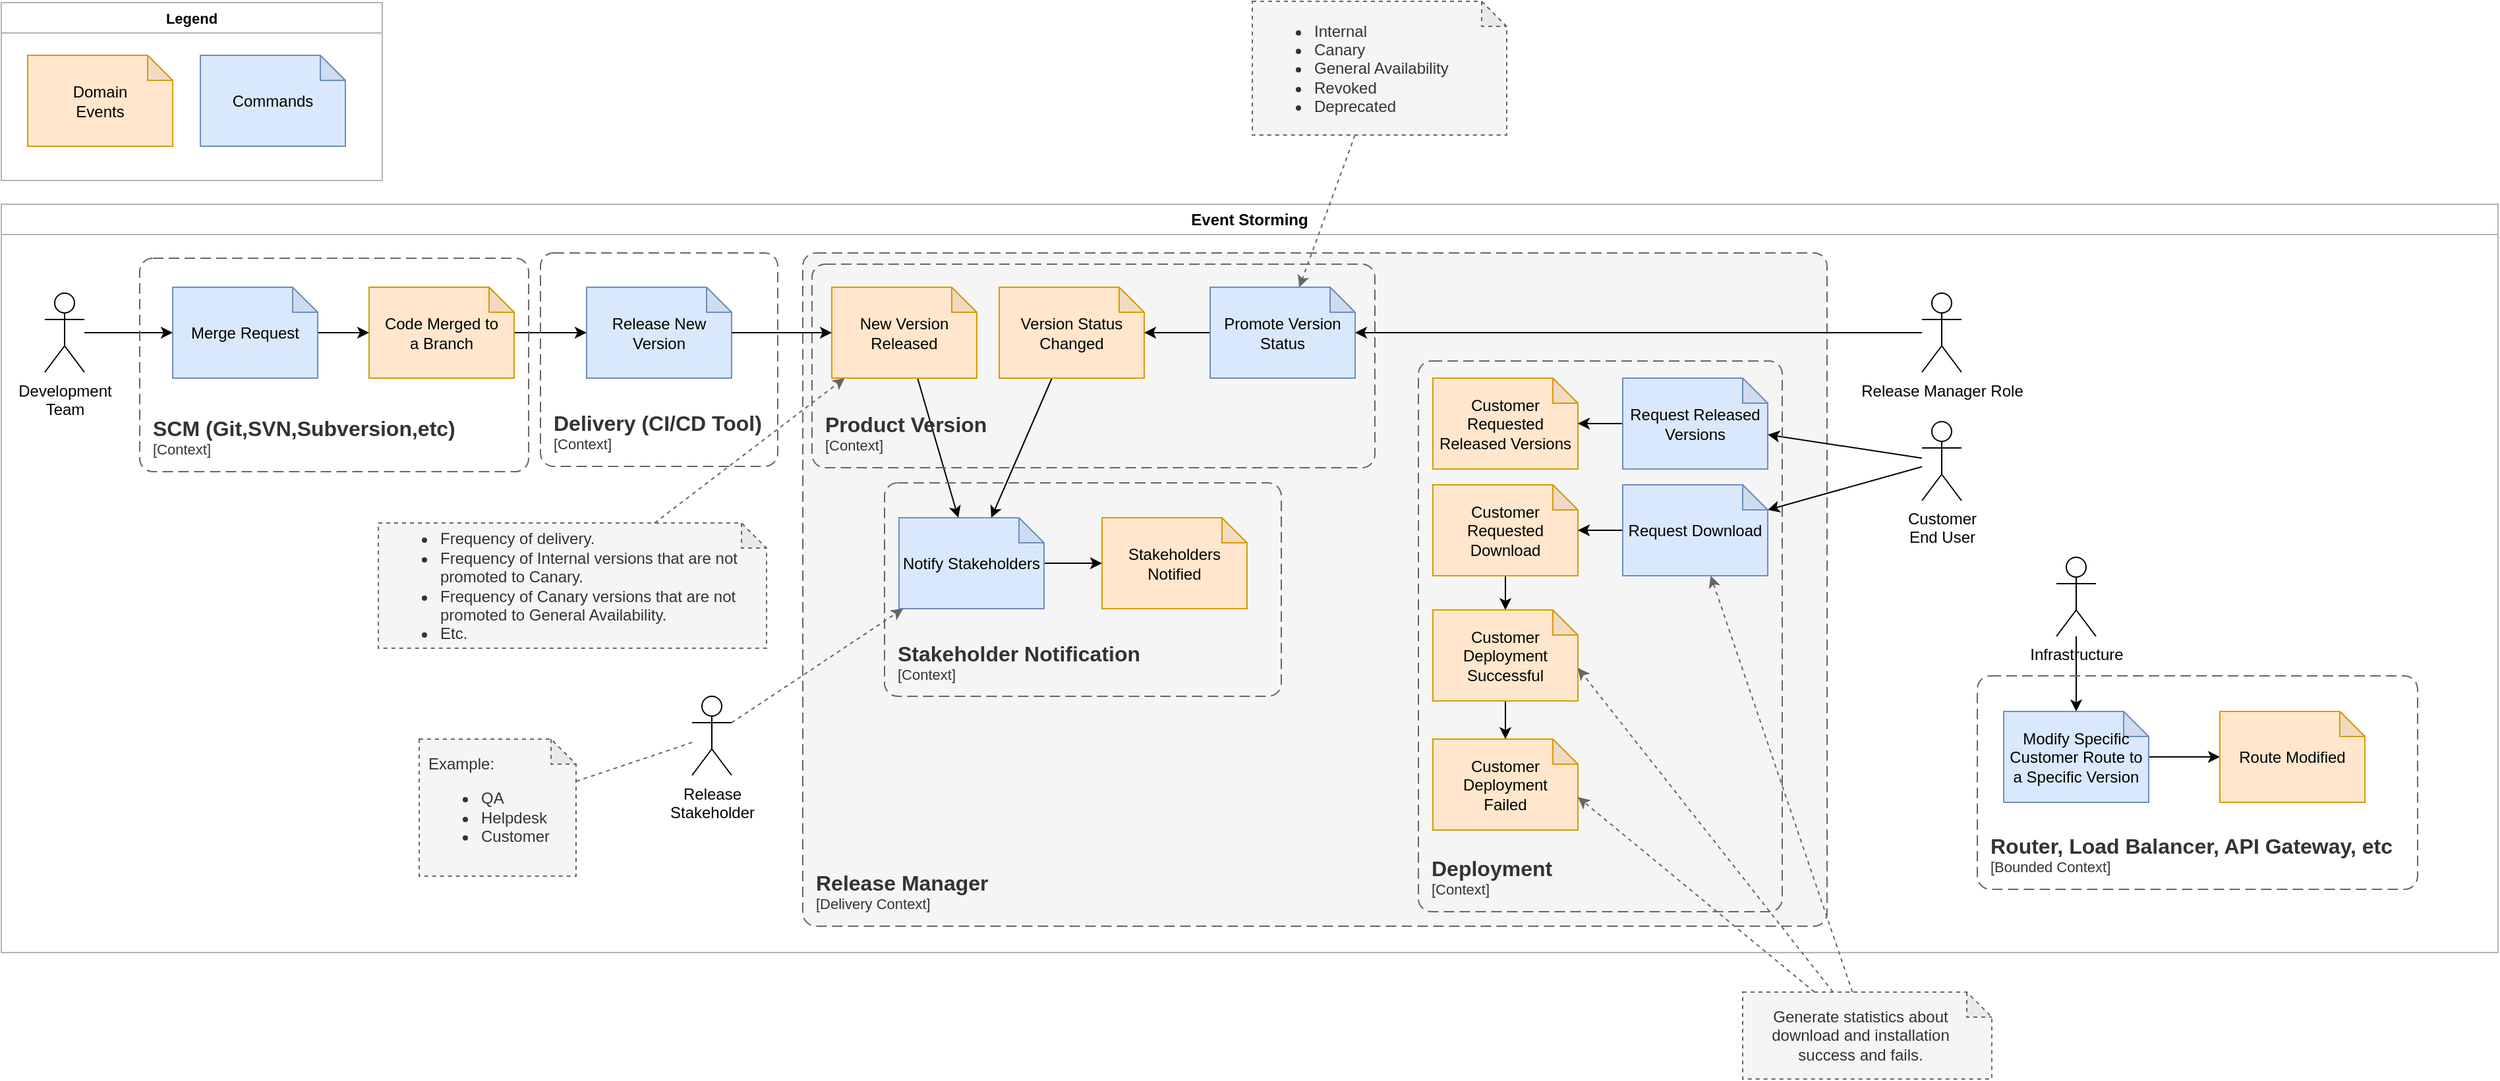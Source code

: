 <mxfile version="22.1.2" type="device" pages="6">
  <diagram name="Event Storming" id="dzs-5oHj5AphAL6cpdhJ">
    <mxGraphModel dx="1170" dy="771" grid="0" gridSize="10" guides="1" tooltips="1" connect="1" arrows="1" fold="1" page="0" pageScale="1" pageWidth="827" pageHeight="1169" math="0" shadow="0">
      <root>
        <mxCell id="0" />
        <mxCell id="1" parent="0" />
        <mxCell id="vdVrn63xV2FAy3u7jHGA-5" value="Event Storming" style="swimlane;whiteSpace=wrap;html=1;collapsible=0;strokeColor=#B3B3B3;" parent="1" vertex="1">
          <mxGeometry x="-80" y="12" width="1894" height="568" as="geometry" />
        </mxCell>
        <mxCell id="vdVrn63xV2FAy3u7jHGA-17" style="rounded=0;orthogonalLoop=1;jettySize=auto;html=1;" parent="vdVrn63xV2FAy3u7jHGA-5" source="vdVrn63xV2FAy3u7jHGA-1" target="vdVrn63xV2FAy3u7jHGA-14" edge="1">
          <mxGeometry relative="1" as="geometry" />
        </mxCell>
        <mxCell id="vdVrn63xV2FAy3u7jHGA-1" value="Development&lt;br&gt;Team" style="shape=umlActor;verticalLabelPosition=bottom;verticalAlign=top;html=1;outlineConnect=0;" parent="vdVrn63xV2FAy3u7jHGA-5" vertex="1">
          <mxGeometry x="33" y="67.5" width="30" height="60" as="geometry" />
        </mxCell>
        <mxCell id="vdVrn63xV2FAy3u7jHGA-21" style="edgeStyle=none;shape=connector;rounded=0;orthogonalLoop=1;jettySize=auto;html=1;labelBackgroundColor=default;strokeColor=default;align=center;verticalAlign=middle;fontFamily=Helvetica;fontSize=11;fontColor=default;endArrow=classic;" parent="vdVrn63xV2FAy3u7jHGA-5" source="vdVrn63xV2FAy3u7jHGA-8" target="vdVrn63xV2FAy3u7jHGA-15" edge="1">
          <mxGeometry relative="1" as="geometry" />
        </mxCell>
        <mxCell id="vdVrn63xV2FAy3u7jHGA-8" value="Code Merged to&lt;br&gt;a Branch" style="shape=note;whiteSpace=wrap;html=1;backgroundOutline=1;darkOpacity=0.05;size=19;fillColor=#ffe6cc;strokeColor=#d79b00;" parent="vdVrn63xV2FAy3u7jHGA-5" vertex="1">
          <mxGeometry x="279" y="63" width="110" height="69" as="geometry" />
        </mxCell>
        <object placeholders="1" c4Name="Delivery (CI/CD Tool)" c4Type="ContainerScopeBoundary" c4Application="Context" label="&lt;font style=&quot;font-size: 16px&quot;&gt;&lt;b&gt;&lt;div style=&quot;text-align: left&quot;&gt;%c4Name%&lt;/div&gt;&lt;/b&gt;&lt;/font&gt;&lt;div style=&quot;text-align: left&quot;&gt;[%c4Application%]&lt;/div&gt;" id="vdVrn63xV2FAy3u7jHGA-13">
          <mxCell style="rounded=1;fontSize=11;whiteSpace=wrap;html=1;dashed=1;arcSize=20;fillColor=none;strokeColor=#666666;fontColor=#333333;labelBackgroundColor=none;align=left;verticalAlign=bottom;labelBorderColor=none;spacingTop=0;spacing=10;dashPattern=8 4;metaEdit=1;rotatable=0;perimeter=rectanglePerimeter;noLabel=0;labelPadding=0;allowArrows=0;connectable=0;expand=0;recursiveResize=0;editable=1;pointerEvents=0;absoluteArcSize=1;points=[[0.25,0,0],[0.5,0,0],[0.75,0,0],[1,0.25,0],[1,0.5,0],[1,0.75,0],[0.75,1,0],[0.5,1,0],[0.25,1,0],[0,0.75,0],[0,0.5,0],[0,0.25,0]];" parent="vdVrn63xV2FAy3u7jHGA-5" vertex="1">
            <mxGeometry x="409" y="37" width="180" height="162" as="geometry" />
          </mxCell>
        </object>
        <mxCell id="vdVrn63xV2FAy3u7jHGA-20" style="edgeStyle=none;shape=connector;rounded=0;orthogonalLoop=1;jettySize=auto;html=1;labelBackgroundColor=default;strokeColor=default;align=center;verticalAlign=middle;fontFamily=Helvetica;fontSize=11;fontColor=default;endArrow=classic;" parent="vdVrn63xV2FAy3u7jHGA-5" source="vdVrn63xV2FAy3u7jHGA-14" target="vdVrn63xV2FAy3u7jHGA-8" edge="1">
          <mxGeometry relative="1" as="geometry" />
        </mxCell>
        <mxCell id="vdVrn63xV2FAy3u7jHGA-14" value="Merge Request" style="shape=note;whiteSpace=wrap;html=1;backgroundOutline=1;darkOpacity=0.05;size=19;fillColor=#dae8fc;strokeColor=#6c8ebf;" parent="vdVrn63xV2FAy3u7jHGA-5" vertex="1">
          <mxGeometry x="130" y="63" width="110" height="69" as="geometry" />
        </mxCell>
        <mxCell id="vdVrn63xV2FAy3u7jHGA-15" value="Release New Version" style="shape=note;whiteSpace=wrap;html=1;backgroundOutline=1;darkOpacity=0.05;size=19;fillColor=#dae8fc;strokeColor=#6c8ebf;" parent="vdVrn63xV2FAy3u7jHGA-5" vertex="1">
          <mxGeometry x="444" y="63" width="110" height="69" as="geometry" />
        </mxCell>
        <object placeholders="1" c4Name="SCM (Git,SVN,Subversion,etc)" c4Type="ContainerScopeBoundary" c4Application="Context" label="&lt;font style=&quot;font-size: 16px&quot;&gt;&lt;b&gt;&lt;div style=&quot;text-align: left&quot;&gt;%c4Name%&lt;/div&gt;&lt;/b&gt;&lt;/font&gt;&lt;div style=&quot;text-align: left&quot;&gt;[%c4Application%]&lt;/div&gt;" id="vdVrn63xV2FAy3u7jHGA-22">
          <mxCell style="rounded=1;fontSize=11;whiteSpace=wrap;html=1;dashed=1;arcSize=20;fillColor=none;strokeColor=#666666;fontColor=#333333;labelBackgroundColor=none;align=left;verticalAlign=bottom;labelBorderColor=none;spacingTop=0;spacing=10;dashPattern=8 4;metaEdit=1;rotatable=0;perimeter=rectanglePerimeter;noLabel=0;labelPadding=0;allowArrows=0;connectable=0;expand=0;recursiveResize=0;editable=1;pointerEvents=0;absoluteArcSize=1;points=[[0.25,0,0],[0.5,0,0],[0.75,0,0],[1,0.25,0],[1,0.5,0],[1,0.75,0],[0.75,1,0],[0.5,1,0],[0.25,1,0],[0,0.75,0],[0,0.5,0],[0,0.25,0]];" parent="vdVrn63xV2FAy3u7jHGA-5" vertex="1">
            <mxGeometry x="105" y="41" width="295" height="162" as="geometry" />
          </mxCell>
        </object>
        <object placeholders="1" c4Name="Release Manager" c4Type="ContainerScopeBoundary" c4Application="Delivery Context" label="&lt;font style=&quot;font-size: 16px&quot;&gt;&lt;b&gt;&lt;div style=&quot;text-align: left&quot;&gt;%c4Name%&lt;/div&gt;&lt;/b&gt;&lt;/font&gt;&lt;div style=&quot;text-align: left&quot;&gt;[%c4Application%]&lt;/div&gt;" id="vdVrn63xV2FAy3u7jHGA-23">
          <mxCell style="rounded=1;fontSize=11;whiteSpace=wrap;html=1;dashed=1;arcSize=20;fillColor=#f5f5f5;strokeColor=#666666;fontColor=#333333;labelBackgroundColor=none;align=left;verticalAlign=bottom;labelBorderColor=none;spacingTop=0;spacing=10;dashPattern=8 4;metaEdit=1;rotatable=0;perimeter=rectanglePerimeter;noLabel=0;labelPadding=0;allowArrows=0;connectable=0;expand=0;recursiveResize=0;editable=1;pointerEvents=0;absoluteArcSize=1;points=[[0.25,0,0],[0.5,0,0],[0.75,0,0],[1,0.25,0],[1,0.5,0],[1,0.75,0],[0.75,1,0],[0.5,1,0],[0.25,1,0],[0,0.75,0],[0,0.5,0],[0,0.25,0]];" parent="vdVrn63xV2FAy3u7jHGA-5" vertex="1">
            <mxGeometry x="608" y="37" width="777" height="511" as="geometry" />
          </mxCell>
        </object>
        <mxCell id="vdVrn63xV2FAy3u7jHGA-35" style="edgeStyle=none;shape=connector;rounded=0;orthogonalLoop=1;jettySize=auto;html=1;labelBackgroundColor=default;strokeColor=default;align=center;verticalAlign=middle;fontFamily=Helvetica;fontSize=11;fontColor=default;endArrow=classic;" parent="vdVrn63xV2FAy3u7jHGA-5" source="vdVrn63xV2FAy3u7jHGA-24" target="vdVrn63xV2FAy3u7jHGA-34" edge="1">
          <mxGeometry relative="1" as="geometry" />
        </mxCell>
        <mxCell id="vdVrn63xV2FAy3u7jHGA-24" value="Release Manager Role" style="shape=umlActor;verticalLabelPosition=bottom;verticalAlign=top;html=1;outlineConnect=0;" parent="vdVrn63xV2FAy3u7jHGA-5" vertex="1">
          <mxGeometry x="1457" y="67.5" width="30" height="60" as="geometry" />
        </mxCell>
        <mxCell id="vdVrn63xV2FAy3u7jHGA-57" style="edgeStyle=none;shape=connector;rounded=0;orthogonalLoop=1;jettySize=auto;html=1;labelBackgroundColor=default;strokeColor=default;align=center;verticalAlign=middle;fontFamily=Helvetica;fontSize=11;fontColor=default;endArrow=classic;" parent="vdVrn63xV2FAy3u7jHGA-5" source="vdVrn63xV2FAy3u7jHGA-26" target="vdVrn63xV2FAy3u7jHGA-52" edge="1">
          <mxGeometry relative="1" as="geometry" />
        </mxCell>
        <mxCell id="vdVrn63xV2FAy3u7jHGA-58" style="edgeStyle=none;shape=connector;rounded=0;orthogonalLoop=1;jettySize=auto;html=1;labelBackgroundColor=default;strokeColor=default;align=center;verticalAlign=middle;fontFamily=Helvetica;fontSize=11;fontColor=default;endArrow=classic;" parent="vdVrn63xV2FAy3u7jHGA-5" source="vdVrn63xV2FAy3u7jHGA-26" target="vdVrn63xV2FAy3u7jHGA-54" edge="1">
          <mxGeometry relative="1" as="geometry" />
        </mxCell>
        <mxCell id="vdVrn63xV2FAy3u7jHGA-26" value="Customer&lt;br&gt;End User" style="shape=umlActor;verticalLabelPosition=bottom;verticalAlign=top;html=1;outlineConnect=0;" parent="vdVrn63xV2FAy3u7jHGA-5" vertex="1">
          <mxGeometry x="1457" y="165" width="30" height="60" as="geometry" />
        </mxCell>
        <mxCell id="vdVrn63xV2FAy3u7jHGA-43" style="edgeStyle=none;shape=connector;rounded=0;orthogonalLoop=1;jettySize=auto;html=1;labelBackgroundColor=default;strokeColor=default;align=center;verticalAlign=middle;fontFamily=Helvetica;fontSize=11;fontColor=default;endArrow=classic;" parent="vdVrn63xV2FAy3u7jHGA-5" source="vdVrn63xV2FAy3u7jHGA-33" target="vdVrn63xV2FAy3u7jHGA-41" edge="1">
          <mxGeometry relative="1" as="geometry" />
        </mxCell>
        <mxCell id="vdVrn63xV2FAy3u7jHGA-33" value="Version Status Changed" style="shape=note;whiteSpace=wrap;html=1;backgroundOutline=1;darkOpacity=0.05;size=19;fillColor=#ffe6cc;strokeColor=#d79b00;" parent="vdVrn63xV2FAy3u7jHGA-5" vertex="1">
          <mxGeometry x="757" y="63" width="110" height="69" as="geometry" />
        </mxCell>
        <mxCell id="vdVrn63xV2FAy3u7jHGA-36" style="edgeStyle=none;shape=connector;rounded=0;orthogonalLoop=1;jettySize=auto;html=1;labelBackgroundColor=default;strokeColor=default;align=center;verticalAlign=middle;fontFamily=Helvetica;fontSize=11;fontColor=default;endArrow=classic;" parent="vdVrn63xV2FAy3u7jHGA-5" source="vdVrn63xV2FAy3u7jHGA-34" target="vdVrn63xV2FAy3u7jHGA-33" edge="1">
          <mxGeometry relative="1" as="geometry" />
        </mxCell>
        <mxCell id="vdVrn63xV2FAy3u7jHGA-34" value="Promote Version Status" style="shape=note;whiteSpace=wrap;html=1;backgroundOutline=1;darkOpacity=0.05;size=19;fillColor=#dae8fc;strokeColor=#6c8ebf;" parent="vdVrn63xV2FAy3u7jHGA-5" vertex="1">
          <mxGeometry x="917" y="63" width="110" height="69" as="geometry" />
        </mxCell>
        <mxCell id="vdVrn63xV2FAy3u7jHGA-42" style="edgeStyle=none;shape=connector;rounded=0;orthogonalLoop=1;jettySize=auto;html=1;labelBackgroundColor=default;strokeColor=default;align=center;verticalAlign=middle;fontFamily=Helvetica;fontSize=11;fontColor=default;endArrow=classic;" parent="vdVrn63xV2FAy3u7jHGA-5" source="vdVrn63xV2FAy3u7jHGA-37" target="vdVrn63xV2FAy3u7jHGA-41" edge="1">
          <mxGeometry relative="1" as="geometry" />
        </mxCell>
        <mxCell id="vdVrn63xV2FAy3u7jHGA-37" value="New Version Released" style="shape=note;whiteSpace=wrap;html=1;backgroundOutline=1;darkOpacity=0.05;size=19;fillColor=#ffe6cc;strokeColor=#d79b00;" parent="vdVrn63xV2FAy3u7jHGA-5" vertex="1">
          <mxGeometry x="630" y="63" width="110" height="69" as="geometry" />
        </mxCell>
        <mxCell id="vdVrn63xV2FAy3u7jHGA-47" style="edgeStyle=none;shape=connector;rounded=0;orthogonalLoop=1;jettySize=auto;html=1;labelBackgroundColor=default;strokeColor=default;align=center;verticalAlign=middle;fontFamily=Helvetica;fontSize=11;fontColor=default;endArrow=classic;" parent="vdVrn63xV2FAy3u7jHGA-5" source="vdVrn63xV2FAy3u7jHGA-41" target="vdVrn63xV2FAy3u7jHGA-46" edge="1">
          <mxGeometry relative="1" as="geometry" />
        </mxCell>
        <mxCell id="vdVrn63xV2FAy3u7jHGA-41" value="Notify Stakeholders" style="shape=note;whiteSpace=wrap;html=1;backgroundOutline=1;darkOpacity=0.05;size=19;fillColor=#dae8fc;strokeColor=#6c8ebf;" parent="vdVrn63xV2FAy3u7jHGA-5" vertex="1">
          <mxGeometry x="681" y="238" width="110" height="69" as="geometry" />
        </mxCell>
        <mxCell id="vdVrn63xV2FAy3u7jHGA-46" value="Stakeholders&lt;br&gt;Notified" style="shape=note;whiteSpace=wrap;html=1;backgroundOutline=1;darkOpacity=0.05;size=19;fillColor=#ffe6cc;strokeColor=#d79b00;" parent="vdVrn63xV2FAy3u7jHGA-5" vertex="1">
          <mxGeometry x="835" y="238" width="110" height="69" as="geometry" />
        </mxCell>
        <mxCell id="vdVrn63xV2FAy3u7jHGA-60" style="edgeStyle=none;shape=connector;rounded=0;orthogonalLoop=1;jettySize=auto;html=1;labelBackgroundColor=default;strokeColor=#666666;align=center;verticalAlign=middle;fontFamily=Helvetica;fontSize=11;fontColor=default;endArrow=classic;fillColor=#f5f5f5;dashed=1;" parent="vdVrn63xV2FAy3u7jHGA-5" source="g4QO1aUx-23dCO6SrilW-7" target="vdVrn63xV2FAy3u7jHGA-41" edge="1">
          <mxGeometry relative="1" as="geometry">
            <mxPoint x="574.0" y="274.399" as="sourcePoint" />
          </mxGeometry>
        </mxCell>
        <mxCell id="g4QO1aUx-23dCO6SrilW-8" style="rounded=0;orthogonalLoop=1;jettySize=auto;html=1;dashed=1;fillColor=#f5f5f5;strokeColor=#666666;endArrow=none;endFill=0;" edge="1" parent="vdVrn63xV2FAy3u7jHGA-5" source="vdVrn63xV2FAy3u7jHGA-61" target="g4QO1aUx-23dCO6SrilW-7">
          <mxGeometry relative="1" as="geometry" />
        </mxCell>
        <mxCell id="vdVrn63xV2FAy3u7jHGA-61" value="&lt;div&gt;Example:&lt;/div&gt;&lt;ul&gt;&lt;li&gt;&lt;span style=&quot;background-color: initial;&quot;&gt;QA&lt;/span&gt;&lt;/li&gt;&lt;li&gt;&lt;span style=&quot;background-color: initial;&quot;&gt;Helpdesk&lt;/span&gt;&lt;/li&gt;&lt;li&gt;&lt;span style=&quot;background-color: initial;&quot;&gt;Customer&lt;/span&gt;&lt;/li&gt;&lt;/ul&gt;" style="shape=note;whiteSpace=wrap;html=1;backgroundOutline=1;darkOpacity=0.05;size=19;fillColor=#f5f5f5;strokeColor=#666666;fontColor=#333333;dashed=1;spacing=2;spacingRight=15;spacingLeft=5;align=left;" parent="vdVrn63xV2FAy3u7jHGA-5" vertex="1">
          <mxGeometry x="317" y="406" width="119" height="104" as="geometry" />
        </mxCell>
        <mxCell id="vdVrn63xV2FAy3u7jHGA-71" style="edgeStyle=none;shape=connector;rounded=0;orthogonalLoop=1;jettySize=auto;html=1;labelBackgroundColor=default;strokeColor=default;align=center;verticalAlign=middle;fontFamily=Helvetica;fontSize=11;fontColor=default;endArrow=classic;" parent="vdVrn63xV2FAy3u7jHGA-5" source="vdVrn63xV2FAy3u7jHGA-65" target="vdVrn63xV2FAy3u7jHGA-68" edge="1">
          <mxGeometry relative="1" as="geometry" />
        </mxCell>
        <mxCell id="vdVrn63xV2FAy3u7jHGA-65" value="Infrastructure" style="shape=umlActor;verticalLabelPosition=bottom;verticalAlign=top;html=1;outlineConnect=0;" parent="vdVrn63xV2FAy3u7jHGA-5" vertex="1">
          <mxGeometry x="1559" y="268" width="30" height="60" as="geometry" />
        </mxCell>
        <object placeholders="1" c4Name="Router, Load Balancer, API Gateway, etc" c4Type="ContainerScopeBoundary" c4Application="Bounded Context" label="&lt;font style=&quot;font-size: 16px&quot;&gt;&lt;b&gt;&lt;div style=&quot;text-align: left&quot;&gt;%c4Name%&lt;/div&gt;&lt;/b&gt;&lt;/font&gt;&lt;div style=&quot;text-align: left&quot;&gt;[%c4Application%]&lt;/div&gt;" id="vdVrn63xV2FAy3u7jHGA-67">
          <mxCell style="rounded=1;fontSize=11;whiteSpace=wrap;html=1;dashed=1;arcSize=20;fillColor=none;strokeColor=#666666;fontColor=#333333;labelBackgroundColor=none;align=left;verticalAlign=bottom;labelBorderColor=none;spacingTop=0;spacing=10;dashPattern=8 4;metaEdit=1;rotatable=0;perimeter=rectanglePerimeter;noLabel=0;labelPadding=0;allowArrows=0;connectable=0;expand=0;recursiveResize=0;editable=1;pointerEvents=0;absoluteArcSize=1;points=[[0.25,0,0],[0.5,0,0],[0.75,0,0],[1,0.25,0],[1,0.5,0],[1,0.75,0],[0.75,1,0],[0.5,1,0],[0.25,1,0],[0,0.75,0],[0,0.5,0],[0,0.25,0]];" parent="vdVrn63xV2FAy3u7jHGA-5" vertex="1">
            <mxGeometry x="1499" y="358" width="334" height="162" as="geometry" />
          </mxCell>
        </object>
        <mxCell id="vdVrn63xV2FAy3u7jHGA-70" style="edgeStyle=none;shape=connector;rounded=0;orthogonalLoop=1;jettySize=auto;html=1;labelBackgroundColor=default;strokeColor=default;align=center;verticalAlign=middle;fontFamily=Helvetica;fontSize=11;fontColor=default;endArrow=classic;" parent="vdVrn63xV2FAy3u7jHGA-5" source="vdVrn63xV2FAy3u7jHGA-68" target="vdVrn63xV2FAy3u7jHGA-69" edge="1">
          <mxGeometry relative="1" as="geometry" />
        </mxCell>
        <mxCell id="vdVrn63xV2FAy3u7jHGA-68" value="Modify Specific Customer Route to a Specific Version" style="shape=note;whiteSpace=wrap;html=1;backgroundOutline=1;darkOpacity=0.05;size=19;fillColor=#dae8fc;strokeColor=#6c8ebf;" parent="vdVrn63xV2FAy3u7jHGA-5" vertex="1">
          <mxGeometry x="1519" y="385" width="110" height="69" as="geometry" />
        </mxCell>
        <mxCell id="vdVrn63xV2FAy3u7jHGA-69" value="Route Modified" style="shape=note;whiteSpace=wrap;html=1;backgroundOutline=1;darkOpacity=0.05;size=19;fillColor=#ffe6cc;strokeColor=#d79b00;" parent="vdVrn63xV2FAy3u7jHGA-5" vertex="1">
          <mxGeometry x="1683" y="385" width="110" height="69" as="geometry" />
        </mxCell>
        <mxCell id="RH4OCxIJgFXX0cvtrJZS-1" value="&lt;div&gt;&lt;ul&gt;&lt;li&gt;Frequency of delivery.&lt;/li&gt;&lt;li&gt;Frequency of Internal versions that are not promoted to Canary.&lt;/li&gt;&lt;li&gt;Frequency of Canary versions that are not promoted to General Availability.&lt;/li&gt;&lt;li&gt;Etc.&lt;/li&gt;&lt;/ul&gt;&lt;/div&gt;" style="shape=note;whiteSpace=wrap;html=1;backgroundOutline=1;darkOpacity=0.05;size=19;fillColor=#f5f5f5;strokeColor=#666666;fontColor=#333333;dashed=1;spacing=2;spacingRight=15;spacingLeft=5;align=left;" vertex="1" parent="vdVrn63xV2FAy3u7jHGA-5">
          <mxGeometry x="286" y="242" width="294.5" height="95" as="geometry" />
        </mxCell>
        <mxCell id="RH4OCxIJgFXX0cvtrJZS-2" style="edgeStyle=none;shape=connector;rounded=0;orthogonalLoop=1;jettySize=auto;html=1;labelBackgroundColor=default;strokeColor=#666666;align=center;verticalAlign=middle;fontFamily=Helvetica;fontSize=11;fontColor=default;endArrow=classic;fillColor=#f5f5f5;dashed=1;" edge="1" parent="vdVrn63xV2FAy3u7jHGA-5" source="RH4OCxIJgFXX0cvtrJZS-1" target="vdVrn63xV2FAy3u7jHGA-37">
          <mxGeometry relative="1" as="geometry">
            <mxPoint x="593" y="389" as="sourcePoint" />
            <mxPoint x="711" y="264" as="targetPoint" />
          </mxGeometry>
        </mxCell>
        <object placeholders="1" c4Name="Product Version" c4Type="ContainerScopeBoundary" c4Application="Context" label="&lt;font style=&quot;font-size: 16px&quot;&gt;&lt;b&gt;&lt;div style=&quot;text-align: left&quot;&gt;%c4Name%&lt;/div&gt;&lt;/b&gt;&lt;/font&gt;&lt;div style=&quot;text-align: left&quot;&gt;[%c4Application%]&lt;/div&gt;" id="g4QO1aUx-23dCO6SrilW-1">
          <mxCell style="rounded=1;fontSize=11;whiteSpace=wrap;html=1;dashed=1;arcSize=20;fillColor=none;strokeColor=#666666;fontColor=#333333;labelBackgroundColor=none;align=left;verticalAlign=bottom;labelBorderColor=none;spacingTop=0;spacing=10;dashPattern=8 4;metaEdit=1;rotatable=0;perimeter=rectanglePerimeter;noLabel=0;labelPadding=0;allowArrows=0;connectable=0;expand=0;recursiveResize=0;editable=1;pointerEvents=0;absoluteArcSize=1;points=[[0.25,0,0],[0.5,0,0],[0.75,0,0],[1,0.25,0],[1,0.5,0],[1,0.75,0],[0.75,1,0],[0.5,1,0],[0.25,1,0],[0,0.75,0],[0,0.5,0],[0,0.25,0]];" vertex="1" parent="vdVrn63xV2FAy3u7jHGA-5">
            <mxGeometry x="615" y="45.5" width="427" height="154.5" as="geometry" />
          </mxCell>
        </object>
        <mxCell id="vdVrn63xV2FAy3u7jHGA-40" style="edgeStyle=none;shape=connector;rounded=0;orthogonalLoop=1;jettySize=auto;html=1;labelBackgroundColor=default;strokeColor=default;align=center;verticalAlign=middle;fontFamily=Helvetica;fontSize=11;fontColor=default;endArrow=classic;" parent="vdVrn63xV2FAy3u7jHGA-5" source="vdVrn63xV2FAy3u7jHGA-15" target="vdVrn63xV2FAy3u7jHGA-37" edge="1">
          <mxGeometry relative="1" as="geometry" />
        </mxCell>
        <object placeholders="1" c4Name="Stakeholder Notification" c4Type="ContainerScopeBoundary" c4Application="Context" label="&lt;font style=&quot;font-size: 16px&quot;&gt;&lt;b&gt;&lt;div style=&quot;text-align: left&quot;&gt;%c4Name%&lt;/div&gt;&lt;/b&gt;&lt;/font&gt;&lt;div style=&quot;text-align: left&quot;&gt;[%c4Application%]&lt;/div&gt;" id="g4QO1aUx-23dCO6SrilW-4">
          <mxCell style="rounded=1;fontSize=11;whiteSpace=wrap;html=1;dashed=1;arcSize=20;fillColor=none;strokeColor=#666666;fontColor=#333333;labelBackgroundColor=none;align=left;verticalAlign=bottom;labelBorderColor=none;spacingTop=0;spacing=10;dashPattern=8 4;metaEdit=1;rotatable=0;perimeter=rectanglePerimeter;noLabel=0;labelPadding=0;allowArrows=0;connectable=0;expand=0;recursiveResize=0;editable=1;pointerEvents=0;absoluteArcSize=1;points=[[0.25,0,0],[0.5,0,0],[0.75,0,0],[1,0.25,0],[1,0.5,0],[1,0.75,0],[0.75,1,0],[0.5,1,0],[0.25,1,0],[0,0.75,0],[0,0.5,0],[0,0.25,0]];" vertex="1" parent="vdVrn63xV2FAy3u7jHGA-5">
            <mxGeometry x="670" y="211.5" width="301" height="162" as="geometry" />
          </mxCell>
        </object>
        <object placeholders="1" c4Name="Deployment" c4Type="ContainerScopeBoundary" c4Application="Context" label="&lt;font style=&quot;font-size: 16px&quot;&gt;&lt;b&gt;&lt;div style=&quot;text-align: left&quot;&gt;%c4Name%&lt;/div&gt;&lt;/b&gt;&lt;/font&gt;&lt;div style=&quot;text-align: left&quot;&gt;[%c4Application%]&lt;/div&gt;" id="g4QO1aUx-23dCO6SrilW-5">
          <mxCell style="rounded=1;fontSize=11;whiteSpace=wrap;html=1;dashed=1;arcSize=20;fillColor=none;strokeColor=#666666;fontColor=#333333;labelBackgroundColor=none;align=left;verticalAlign=bottom;labelBorderColor=none;spacingTop=0;spacing=10;dashPattern=8 4;metaEdit=1;rotatable=0;perimeter=rectanglePerimeter;noLabel=0;labelPadding=0;allowArrows=0;connectable=0;expand=0;recursiveResize=0;editable=1;pointerEvents=0;absoluteArcSize=1;points=[[0.25,0,0],[0.5,0,0],[0.75,0,0],[1,0.25,0],[1,0.5,0],[1,0.75,0],[0.75,1,0],[0.5,1,0],[0.25,1,0],[0,0.75,0],[0,0.5,0],[0,0.25,0]];" vertex="1" parent="vdVrn63xV2FAy3u7jHGA-5">
            <mxGeometry x="1075" y="119" width="276" height="418" as="geometry" />
          </mxCell>
        </object>
        <mxCell id="vdVrn63xV2FAy3u7jHGA-51" value="Customer Requested Released Versions" style="shape=note;whiteSpace=wrap;html=1;backgroundOutline=1;darkOpacity=0.05;size=19;fillColor=#ffe6cc;strokeColor=#d79b00;" parent="vdVrn63xV2FAy3u7jHGA-5" vertex="1">
          <mxGeometry x="1086" y="132" width="110" height="69" as="geometry" />
        </mxCell>
        <mxCell id="vdVrn63xV2FAy3u7jHGA-55" style="edgeStyle=none;shape=connector;rounded=0;orthogonalLoop=1;jettySize=auto;html=1;labelBackgroundColor=default;strokeColor=default;align=center;verticalAlign=middle;fontFamily=Helvetica;fontSize=11;fontColor=default;endArrow=classic;" parent="vdVrn63xV2FAy3u7jHGA-5" source="vdVrn63xV2FAy3u7jHGA-52" target="vdVrn63xV2FAy3u7jHGA-51" edge="1">
          <mxGeometry relative="1" as="geometry" />
        </mxCell>
        <mxCell id="vdVrn63xV2FAy3u7jHGA-52" value="Request Released Versions" style="shape=note;whiteSpace=wrap;html=1;backgroundOutline=1;darkOpacity=0.05;size=19;fillColor=#dae8fc;strokeColor=#6c8ebf;" parent="vdVrn63xV2FAy3u7jHGA-5" vertex="1">
          <mxGeometry x="1230" y="132" width="110" height="69" as="geometry" />
        </mxCell>
        <mxCell id="vdVrn63xV2FAy3u7jHGA-75" style="edgeStyle=none;shape=connector;rounded=0;orthogonalLoop=1;jettySize=auto;html=1;labelBackgroundColor=default;strokeColor=default;align=center;verticalAlign=middle;fontFamily=Helvetica;fontSize=11;fontColor=default;endArrow=classic;" parent="vdVrn63xV2FAy3u7jHGA-5" source="vdVrn63xV2FAy3u7jHGA-53" target="vdVrn63xV2FAy3u7jHGA-73" edge="1">
          <mxGeometry relative="1" as="geometry" />
        </mxCell>
        <mxCell id="vdVrn63xV2FAy3u7jHGA-53" value="Customer Requested Download" style="shape=note;whiteSpace=wrap;html=1;backgroundOutline=1;darkOpacity=0.05;size=19;fillColor=#ffe6cc;strokeColor=#d79b00;" parent="vdVrn63xV2FAy3u7jHGA-5" vertex="1">
          <mxGeometry x="1086" y="213" width="110" height="69" as="geometry" />
        </mxCell>
        <mxCell id="vdVrn63xV2FAy3u7jHGA-56" style="edgeStyle=none;shape=connector;rounded=0;orthogonalLoop=1;jettySize=auto;html=1;labelBackgroundColor=default;strokeColor=default;align=center;verticalAlign=middle;fontFamily=Helvetica;fontSize=11;fontColor=default;endArrow=classic;" parent="vdVrn63xV2FAy3u7jHGA-5" source="vdVrn63xV2FAy3u7jHGA-54" target="vdVrn63xV2FAy3u7jHGA-53" edge="1">
          <mxGeometry relative="1" as="geometry" />
        </mxCell>
        <mxCell id="vdVrn63xV2FAy3u7jHGA-54" value="Request Download" style="shape=note;whiteSpace=wrap;html=1;backgroundOutline=1;darkOpacity=0.05;size=19;fillColor=#dae8fc;strokeColor=#6c8ebf;" parent="vdVrn63xV2FAy3u7jHGA-5" vertex="1">
          <mxGeometry x="1230" y="213" width="110" height="69" as="geometry" />
        </mxCell>
        <mxCell id="vdVrn63xV2FAy3u7jHGA-76" style="edgeStyle=none;shape=connector;rounded=0;orthogonalLoop=1;jettySize=auto;html=1;labelBackgroundColor=default;strokeColor=default;align=center;verticalAlign=middle;fontFamily=Helvetica;fontSize=11;fontColor=default;endArrow=classic;" parent="vdVrn63xV2FAy3u7jHGA-5" source="vdVrn63xV2FAy3u7jHGA-73" target="vdVrn63xV2FAy3u7jHGA-74" edge="1">
          <mxGeometry relative="1" as="geometry" />
        </mxCell>
        <mxCell id="vdVrn63xV2FAy3u7jHGA-73" value="Customer&lt;br&gt;Deployment Successful" style="shape=note;whiteSpace=wrap;html=1;backgroundOutline=1;darkOpacity=0.05;size=19;fillColor=#ffe6cc;strokeColor=#d79b00;" parent="vdVrn63xV2FAy3u7jHGA-5" vertex="1">
          <mxGeometry x="1086" y="308" width="110" height="69" as="geometry" />
        </mxCell>
        <mxCell id="vdVrn63xV2FAy3u7jHGA-74" value="Customer&lt;br&gt;Deployment&lt;br&gt;Failed" style="shape=note;whiteSpace=wrap;html=1;backgroundOutline=1;darkOpacity=0.05;size=19;fillColor=#ffe6cc;strokeColor=#d79b00;" parent="vdVrn63xV2FAy3u7jHGA-5" vertex="1">
          <mxGeometry x="1086" y="406" width="110" height="69" as="geometry" />
        </mxCell>
        <mxCell id="g4QO1aUx-23dCO6SrilW-7" value="Release&lt;br&gt;Stakeholder" style="shape=umlActor;verticalLabelPosition=bottom;verticalAlign=top;html=1;outlineConnect=0;" vertex="1" parent="vdVrn63xV2FAy3u7jHGA-5">
          <mxGeometry x="524" y="373.5" width="30" height="60" as="geometry" />
        </mxCell>
        <mxCell id="vdVrn63xV2FAy3u7jHGA-39" style="edgeStyle=none;shape=connector;rounded=0;orthogonalLoop=1;jettySize=auto;html=1;labelBackgroundColor=default;strokeColor=#666666;align=center;verticalAlign=middle;fontFamily=Helvetica;fontSize=11;fontColor=default;endArrow=classic;fillColor=#f5f5f5;dashed=1;" parent="1" source="vdVrn63xV2FAy3u7jHGA-63" target="vdVrn63xV2FAy3u7jHGA-34" edge="1">
          <mxGeometry relative="1" as="geometry">
            <mxPoint x="834.5" y="-41" as="sourcePoint" />
          </mxGeometry>
        </mxCell>
        <mxCell id="vdVrn63xV2FAy3u7jHGA-50" value="Legend" style="swimlane;whiteSpace=wrap;html=1;fontFamily=Helvetica;fontSize=11;fontColor=default;strokeColor=#B3B3B3;" parent="1" vertex="1">
          <mxGeometry x="-80" y="-141" width="289" height="135" as="geometry" />
        </mxCell>
        <mxCell id="vdVrn63xV2FAy3u7jHGA-7" value="Commands" style="shape=note;whiteSpace=wrap;html=1;backgroundOutline=1;darkOpacity=0.05;size=19;fillColor=#dae8fc;strokeColor=#6c8ebf;" parent="vdVrn63xV2FAy3u7jHGA-50" vertex="1">
          <mxGeometry x="151" y="40" width="110" height="69" as="geometry" />
        </mxCell>
        <mxCell id="vdVrn63xV2FAy3u7jHGA-6" value="Domain&lt;br&gt;Events" style="shape=note;whiteSpace=wrap;html=1;backgroundOutline=1;darkOpacity=0.05;size=19;fillColor=#ffe6cc;strokeColor=#d79b00;" parent="vdVrn63xV2FAy3u7jHGA-50" vertex="1">
          <mxGeometry x="20" y="40" width="110" height="69" as="geometry" />
        </mxCell>
        <mxCell id="vdVrn63xV2FAy3u7jHGA-63" value="&lt;ul&gt;&lt;li&gt;Internal&lt;/li&gt;&lt;li&gt;&lt;span style=&quot;background-color: initial;&quot;&gt;Canary&lt;/span&gt;&lt;/li&gt;&lt;li&gt;&lt;span style=&quot;background-color: initial;&quot;&gt;General Availability&lt;/span&gt;&lt;/li&gt;&lt;li&gt;Revoked&lt;/li&gt;&lt;li&gt;Deprecated&lt;/li&gt;&lt;/ul&gt;" style="shape=note;whiteSpace=wrap;html=1;backgroundOutline=1;darkOpacity=0.05;size=19;fillColor=#f5f5f5;strokeColor=#666666;fontColor=#333333;dashed=1;spacing=2;spacingRight=15;spacingLeft=5;align=left;" parent="1" vertex="1">
          <mxGeometry x="869" y="-142" width="193" height="101.5" as="geometry" />
        </mxCell>
        <mxCell id="7qKv16c4tN6IO04OzKqd-3" style="rounded=0;orthogonalLoop=1;jettySize=auto;html=1;dashed=1;fillColor=#f5f5f5;strokeColor=#666666;" parent="1" source="7qKv16c4tN6IO04OzKqd-2" target="vdVrn63xV2FAy3u7jHGA-54" edge="1">
          <mxGeometry relative="1" as="geometry" />
        </mxCell>
        <mxCell id="7qKv16c4tN6IO04OzKqd-2" value="Generate statistics about download and installation success and fails." style="shape=note;whiteSpace=wrap;html=1;backgroundOutline=1;darkOpacity=0.05;size=19;fillColor=#f5f5f5;strokeColor=#666666;fontColor=#333333;dashed=1;spacing=2;spacingRight=15;spacingLeft=5;" parent="1" vertex="1">
          <mxGeometry x="1241" y="610" width="189" height="66" as="geometry" />
        </mxCell>
        <mxCell id="7qKv16c4tN6IO04OzKqd-4" style="rounded=0;orthogonalLoop=1;jettySize=auto;html=1;entryX=0;entryY=0;entryDx=110;entryDy=44;entryPerimeter=0;dashed=1;fillColor=#f5f5f5;strokeColor=#666666;" parent="1" source="7qKv16c4tN6IO04OzKqd-2" target="vdVrn63xV2FAy3u7jHGA-73" edge="1">
          <mxGeometry relative="1" as="geometry" />
        </mxCell>
        <mxCell id="7qKv16c4tN6IO04OzKqd-5" style="rounded=0;orthogonalLoop=1;jettySize=auto;html=1;entryX=0;entryY=0;entryDx=110;entryDy=44;entryPerimeter=0;dashed=1;fillColor=#f5f5f5;strokeColor=#666666;" parent="1" source="7qKv16c4tN6IO04OzKqd-2" target="vdVrn63xV2FAy3u7jHGA-74" edge="1">
          <mxGeometry relative="1" as="geometry" />
        </mxCell>
      </root>
    </mxGraphModel>
  </diagram>
  <diagram id="j7EpRXvFiZ59s9csTrXY" name="System Context">
    <mxGraphModel dx="1830" dy="1026" grid="0" gridSize="10" guides="1" tooltips="1" connect="1" arrows="1" fold="1" page="0" pageScale="1" pageWidth="850" pageHeight="1100" math="0" shadow="0">
      <root>
        <mxCell id="0" />
        <mxCell id="1" parent="0" />
        <object placeholders="1" c4Name="Release Manager Software Solution" c4Type="SystemScopeBoundary" c4Application="System Context" label="&lt;font style=&quot;font-size: 16px&quot;&gt;&lt;b&gt;&lt;div style=&quot;text-align: left&quot;&gt;%c4Name%&lt;/div&gt;&lt;/b&gt;&lt;/font&gt;&lt;div style=&quot;text-align: left&quot;&gt;[%c4Application%]&lt;/div&gt;" id="3-xWxj8kY5mx91SlUCg5-22">
          <mxCell style="rounded=1;fontSize=11;whiteSpace=wrap;html=1;dashed=1;arcSize=20;fillColor=none;strokeColor=#666666;fontColor=#333333;labelBackgroundColor=none;align=left;verticalAlign=bottom;labelBorderColor=none;spacingTop=0;spacing=10;dashPattern=8 4;metaEdit=1;rotatable=0;perimeter=rectanglePerimeter;noLabel=0;labelPadding=0;allowArrows=0;connectable=0;expand=0;recursiveResize=0;editable=1;pointerEvents=0;absoluteArcSize=1;points=[[0.25,0,0],[0.5,0,0],[0.75,0,0],[1,0.25,0],[1,0.5,0],[1,0.75,0],[0.75,1,0],[0.5,1,0],[0.25,1,0],[0,0.75,0],[0,0.5,0],[0,0.25,0]];" vertex="1" parent="1">
            <mxGeometry x="-123" y="-204" width="1051" height="828" as="geometry" />
          </mxCell>
        </object>
        <object placeholders="1" c4Type="Relationship" c4Description="Merge request" label="&lt;div style=&quot;text-align: left&quot;&gt;&lt;div style=&quot;text-align: center&quot;&gt;&lt;b&gt;%c4Description%&lt;/b&gt;&lt;/div&gt;" id="z9D2fOgMpviWhSFQ2ser-5">
          <mxCell style="endArrow=blockThin;html=1;fontSize=10;fontColor=#404040;strokeWidth=1;endFill=1;strokeColor=#828282;elbow=vertical;metaEdit=1;endSize=14;startSize=14;jumpStyle=arc;jumpSize=16;rounded=0;" edge="1" parent="1" source="z9D2fOgMpviWhSFQ2ser-38" target="z9D2fOgMpviWhSFQ2ser-19">
            <mxGeometry width="240" relative="1" as="geometry">
              <mxPoint x="-372" y="594.143" as="sourcePoint" />
              <mxPoint x="-161" y="156" as="targetPoint" />
            </mxGeometry>
          </mxCell>
        </object>
        <object placeholders="1" c4Type="Relationship" c4Description="Authenticate" label="&lt;div style=&quot;text-align: left&quot;&gt;&lt;div style=&quot;text-align: center&quot;&gt;&lt;b&gt;%c4Description%&lt;/b&gt;&lt;/div&gt;" id="z9D2fOgMpviWhSFQ2ser-6">
          <mxCell style="endArrow=blockThin;html=1;fontSize=10;fontColor=#404040;strokeWidth=1;endFill=1;strokeColor=#828282;elbow=vertical;metaEdit=1;endSize=14;startSize=14;jumpStyle=arc;jumpSize=16;rounded=0;" edge="1" parent="1" target="z9D2fOgMpviWhSFQ2ser-3">
            <mxGeometry width="240" relative="1" as="geometry">
              <mxPoint x="704" y="440.16" as="sourcePoint" />
              <mxPoint x="451" y="261" as="targetPoint" />
            </mxGeometry>
          </mxCell>
        </object>
        <object placeholders="1" c4Type="Relationship" c4Description="Validate token" label="&lt;div style=&quot;text-align: left&quot;&gt;&lt;div style=&quot;text-align: center&quot;&gt;&lt;b&gt;%c4Description%&lt;/b&gt;&lt;/div&gt;" id="z9D2fOgMpviWhSFQ2ser-7">
          <mxCell style="endArrow=blockThin;html=1;fontSize=10;fontColor=#404040;strokeWidth=1;endFill=1;strokeColor=#828282;elbow=vertical;metaEdit=1;endSize=14;startSize=14;jumpStyle=arc;jumpSize=16;rounded=0;" edge="1" parent="1" source="z9D2fOgMpviWhSFQ2ser-2">
            <mxGeometry width="240" relative="1" as="geometry">
              <mxPoint x="571" y="201" as="sourcePoint" />
              <mxPoint x="898.726" y="389" as="targetPoint" />
            </mxGeometry>
          </mxCell>
        </object>
        <object placeholders="1" c4Type="Relationship" c4Description="Git Hooks" label="&lt;div style=&quot;text-align: left&quot;&gt;&lt;div style=&quot;text-align: center&quot;&gt;&lt;b&gt;%c4Description%&lt;/b&gt;&lt;/div&gt;" id="z9D2fOgMpviWhSFQ2ser-8">
          <mxCell style="endArrow=blockThin;html=1;fontSize=10;fontColor=#404040;strokeWidth=1;endFill=1;strokeColor=#828282;elbow=vertical;metaEdit=1;endSize=14;startSize=14;jumpStyle=arc;jumpSize=16;rounded=0;" edge="1" parent="1" source="z9D2fOgMpviWhSFQ2ser-20" target="z9D2fOgMpviWhSFQ2ser-19">
            <mxGeometry width="240" relative="1" as="geometry">
              <mxPoint x="37" y="284" as="sourcePoint" />
              <mxPoint x="183" y="126" as="targetPoint" />
            </mxGeometry>
          </mxCell>
        </object>
        <object placeholders="1" c4Type="Relationship" c4Technology="JSON/HTTP" c4Description="Makes API calls" label="&lt;div style=&quot;text-align: left&quot;&gt;&lt;div style=&quot;text-align: center&quot;&gt;&lt;b&gt;%c4Description%&lt;/b&gt;&lt;/div&gt;&lt;div style=&quot;text-align: center&quot;&gt;[%c4Technology%]&lt;/div&gt;&lt;/div&gt;" id="z9D2fOgMpviWhSFQ2ser-9">
          <mxCell style="endArrow=blockThin;html=1;fontSize=10;fontColor=#404040;strokeWidth=1;endFill=1;strokeColor=#828282;elbow=vertical;metaEdit=1;endSize=14;startSize=14;jumpStyle=arc;jumpSize=16;rounded=0;" edge="1" parent="1" target="z9D2fOgMpviWhSFQ2ser-2">
            <mxGeometry x="0.063" y="4" width="240" relative="1" as="geometry">
              <mxPoint x="629.146" y="376" as="sourcePoint" />
              <mxPoint x="775" y="250" as="targetPoint" />
              <mxPoint as="offset" />
            </mxGeometry>
          </mxCell>
        </object>
        <object placeholders="1" c4Type="Relationship" c4Technology="JSON/HTTP" c4Description="Makes API calls to publish&#xa;new software versions" label="&lt;div style=&quot;text-align: left&quot;&gt;&lt;div style=&quot;text-align: center&quot;&gt;&lt;b&gt;%c4Description%&lt;/b&gt;&lt;/div&gt;&lt;div style=&quot;text-align: center&quot;&gt;[%c4Technology%]&lt;/div&gt;&lt;/div&gt;" id="z9D2fOgMpviWhSFQ2ser-10">
          <mxCell style="endArrow=blockThin;html=1;fontSize=10;fontColor=#404040;strokeWidth=1;endFill=1;strokeColor=#828282;elbow=vertical;metaEdit=1;endSize=14;startSize=14;jumpStyle=arc;jumpSize=16;rounded=0;" edge="1" parent="1" source="z9D2fOgMpviWhSFQ2ser-20" target="z9D2fOgMpviWhSFQ2ser-49">
            <mxGeometry x="-0.407" y="5" width="240" relative="1" as="geometry">
              <mxPoint x="691" y="263" as="sourcePoint" />
              <mxPoint x="739" y="170" as="targetPoint" />
              <mxPoint as="offset" />
            </mxGeometry>
          </mxCell>
        </object>
        <object placeholders="1" c4Type="Relationship" c4Description=" " label="&lt;div style=&quot;text-align: left&quot;&gt;&lt;div style=&quot;text-align: center&quot;&gt;&lt;b&gt;%c4Description%&lt;/b&gt;&lt;/div&gt;" id="z9D2fOgMpviWhSFQ2ser-15">
          <mxCell style="endArrow=blockThin;html=1;fontSize=10;fontColor=#404040;strokeWidth=1;endFill=1;strokeColor=#828282;elbow=vertical;metaEdit=1;endSize=14;startSize=14;jumpStyle=arc;jumpSize=16;rounded=0;" edge="1" parent="1" target="z9D2fOgMpviWhSFQ2ser-11">
            <mxGeometry width="240" relative="1" as="geometry">
              <mxPoint x="1464" y="456.343" as="sourcePoint" />
              <mxPoint x="1234" y="390" as="targetPoint" />
            </mxGeometry>
          </mxCell>
        </object>
        <object placeholders="1" c4Type="Relationship" c4Description=" " label="&lt;div style=&quot;text-align: left&quot;&gt;&lt;div style=&quot;text-align: center&quot;&gt;&lt;b&gt;%c4Description%&lt;/b&gt;&lt;/div&gt;" id="z9D2fOgMpviWhSFQ2ser-16">
          <mxCell style="endArrow=blockThin;html=1;fontSize=10;fontColor=#404040;strokeWidth=1;endFill=1;strokeColor=#828282;elbow=vertical;metaEdit=1;endSize=14;startSize=14;jumpStyle=arc;jumpSize=16;rounded=0;" edge="1" parent="1" target="z9D2fOgMpviWhSFQ2ser-12">
            <mxGeometry width="240" relative="1" as="geometry">
              <mxPoint x="1464" y="410.224" as="sourcePoint" />
              <mxPoint x="1276" y="633" as="targetPoint" />
            </mxGeometry>
          </mxCell>
        </object>
        <object placeholders="1" c4Type="Relationship" c4Description=" " label="&lt;div style=&quot;text-align: left&quot;&gt;&lt;div style=&quot;text-align: center&quot;&gt;&lt;b&gt;%c4Description%&lt;/b&gt;&lt;/div&gt;" id="z9D2fOgMpviWhSFQ2ser-17">
          <mxCell style="endArrow=blockThin;html=1;fontSize=10;fontColor=#404040;strokeWidth=1;endFill=1;strokeColor=#828282;elbow=vertical;metaEdit=1;endSize=14;startSize=14;jumpStyle=arc;jumpSize=16;rounded=0;" edge="1" parent="1" target="z9D2fOgMpviWhSFQ2ser-13">
            <mxGeometry width="240" relative="1" as="geometry">
              <mxPoint x="1459.683" y="365" as="sourcePoint" />
              <mxPoint x="1336" y="633" as="targetPoint" />
            </mxGeometry>
          </mxCell>
        </object>
        <object placeholders="1" c4Name="SCM" c4Type="Software Configuration Management" c4Description="Git, SVN, Subversion, etc." label="&lt;font style=&quot;font-size: 16px&quot;&gt;&lt;b&gt;%c4Name%&lt;/b&gt;&lt;/font&gt;&lt;div&gt;[%c4Type%]&lt;/div&gt;&lt;br&gt;&lt;div&gt;&lt;font style=&quot;font-size: 11px&quot;&gt;&lt;font color=&quot;#cccccc&quot;&gt;%c4Description%&lt;/font&gt;&lt;/div&gt;" id="z9D2fOgMpviWhSFQ2ser-19">
          <mxCell style="rounded=1;whiteSpace=wrap;html=1;labelBackgroundColor=none;fillColor=#8C8496;fontColor=#ffffff;align=center;arcSize=10;strokeColor=#736782;metaEdit=1;resizable=0;points=[[0.25,0,0],[0.5,0,0],[0.75,0,0],[1,0.25,0],[1,0.5,0],[1,0.75,0],[0.75,1,0],[0.5,1,0],[0.25,1,0],[0,0.75,0],[0,0.5,0],[0,0.25,0]];" vertex="1" parent="1">
            <mxGeometry x="257" y="-133" width="240" height="120" as="geometry" />
          </mxCell>
        </object>
        <object placeholders="1" c4Name="CI/CD Tool" c4Type="CI/CD" c4Description="Jenkins, Gitlab-CI, Github-Actions, etc." label="&lt;font style=&quot;font-size: 16px&quot;&gt;&lt;b&gt;%c4Name%&lt;/b&gt;&lt;/font&gt;&lt;div&gt;[%c4Type%]&lt;/div&gt;&lt;br&gt;&lt;div&gt;&lt;font style=&quot;font-size: 11px&quot;&gt;&lt;font color=&quot;#cccccc&quot;&gt;%c4Description%&lt;/font&gt;&lt;/div&gt;" id="z9D2fOgMpviWhSFQ2ser-20">
          <mxCell style="rounded=1;whiteSpace=wrap;html=1;labelBackgroundColor=none;fillColor=#8C8496;fontColor=#ffffff;align=center;arcSize=10;strokeColor=#736782;metaEdit=1;resizable=0;points=[[0.25,0,0],[0.5,0,0],[0.75,0,0],[1,0.25,0],[1,0.5,0],[1,0.75,0],[0.75,1,0],[0.5,1,0],[0.25,1,0],[0,0.75,0],[0,0.5,0],[0,0.25,0]];" vertex="1" parent="1">
            <mxGeometry x="619" y="-131" width="240" height="120" as="geometry" />
          </mxCell>
        </object>
        <object placeholders="1" c4Type="Relationship" c4Technology="Web Application" c4Description="Canary Release Management" label="&lt;div style=&quot;text-align: left&quot;&gt;&lt;div style=&quot;text-align: center&quot;&gt;&lt;b&gt;%c4Description%&lt;/b&gt;&lt;/div&gt;&lt;div style=&quot;text-align: center&quot;&gt;[%c4Technology%]&lt;/div&gt;&lt;/div&gt;" id="z9D2fOgMpviWhSFQ2ser-21">
          <mxCell style="endArrow=blockThin;html=1;fontSize=10;fontColor=#404040;strokeWidth=1;endFill=1;strokeColor=#828282;elbow=vertical;metaEdit=1;endSize=14;startSize=14;jumpStyle=arc;jumpSize=16;rounded=0;exitX=1;exitY=0.5;exitDx=0;exitDy=0;exitPerimeter=0;" edge="1" parent="1" source="z9D2fOgMpviWhSFQ2ser-39" target="z9D2fOgMpviWhSFQ2ser-49">
            <mxGeometry width="240" relative="1" as="geometry">
              <mxPoint x="336" y="22.538" as="sourcePoint" />
              <mxPoint x="464" y="480.674" as="targetPoint" />
            </mxGeometry>
          </mxCell>
        </object>
        <object placeholders="1" c4Type="Relationship" c4Technology="Application" c4Description="Request to&#xa;Update Version" label="&lt;div style=&quot;text-align: left&quot;&gt;&lt;div style=&quot;text-align: center&quot;&gt;&lt;b&gt;%c4Description%&lt;/b&gt;&lt;/div&gt;&lt;div style=&quot;text-align: center&quot;&gt;[%c4Technology%]&lt;/div&gt;&lt;/div&gt;" id="z9D2fOgMpviWhSFQ2ser-22">
          <mxCell style="endArrow=blockThin;html=1;fontSize=10;fontColor=#404040;strokeWidth=1;endFill=1;strokeColor=#828282;elbow=vertical;metaEdit=1;endSize=14;startSize=14;jumpStyle=arc;jumpSize=16;rounded=0;" edge="1" parent="1" source="z9D2fOgMpviWhSFQ2ser-40" target="z9D2fOgMpviWhSFQ2ser-23">
            <mxGeometry width="240" relative="1" as="geometry">
              <mxPoint x="295" y="982" as="sourcePoint" />
              <mxPoint x="1207" y="764" as="targetPoint" />
            </mxGeometry>
          </mxCell>
        </object>
        <object placeholders="1" c4Name="Software to be upgraded" c4Type="Software System" c4Description="" label="&lt;font style=&quot;font-size: 16px&quot;&gt;&lt;b&gt;%c4Name%&lt;/b&gt;&lt;/font&gt;&lt;div&gt;[%c4Type%]&lt;/div&gt;&lt;br&gt;&lt;div&gt;&lt;font style=&quot;font-size: 11px&quot;&gt;&lt;font color=&quot;#cccccc&quot;&gt;%c4Description%&lt;/font&gt;&lt;/div&gt;" id="z9D2fOgMpviWhSFQ2ser-23">
          <mxCell style="rounded=1;whiteSpace=wrap;html=1;labelBackgroundColor=none;fillColor=#8C8496;fontColor=#ffffff;align=center;arcSize=10;strokeColor=#736782;metaEdit=1;resizable=0;points=[[0.25,0,0],[0.5,0,0],[0.75,0,0],[1,0.25,0],[1,0.5,0],[1,0.75,0],[0.75,1,0],[0.5,1,0],[0.25,1,0],[0,0.75,0],[0,0.5,0],[0,0.25,0]];" vertex="1" parent="1">
            <mxGeometry x="1043" y="143" width="240" height="120" as="geometry" />
          </mxCell>
        </object>
        <object placeholders="1" c4Type="Relationship" c4Technology="Application" c4Description="Request Update Version" label="&lt;div style=&quot;text-align: left&quot;&gt;&lt;div style=&quot;text-align: center&quot;&gt;&lt;b&gt;%c4Description%&lt;/b&gt;&lt;/div&gt;&lt;div style=&quot;text-align: center&quot;&gt;[%c4Technology%]&lt;/div&gt;&lt;/div&gt;" id="z9D2fOgMpviWhSFQ2ser-24">
          <mxCell style="endArrow=blockThin;html=1;fontSize=10;fontColor=#404040;strokeWidth=1;endFill=1;strokeColor=#828282;elbow=vertical;metaEdit=1;endSize=14;startSize=14;jumpStyle=arc;jumpSize=16;rounded=0;exitX=0;exitY=0.25;exitDx=0;exitDy=0;exitPerimeter=0;entryX=1;entryY=0.25;entryDx=0;entryDy=0;entryPerimeter=0;" edge="1" parent="1" source="z9D2fOgMpviWhSFQ2ser-23" target="z9D2fOgMpviWhSFQ2ser-49">
            <mxGeometry width="240" relative="1" as="geometry">
              <mxPoint x="-147" y="482" as="sourcePoint" />
              <mxPoint x="859" y="200" as="targetPoint" />
            </mxGeometry>
          </mxCell>
        </object>
        <object placeholders="1" c4Type="Relationship" c4Technology="JSON/HTTP" c4Description="Push/Pull Files" label="&lt;div style=&quot;text-align: left&quot;&gt;&lt;div style=&quot;text-align: center&quot;&gt;&lt;b&gt;%c4Description%&lt;/b&gt;&lt;/div&gt;&lt;div style=&quot;text-align: center&quot;&gt;[%c4Technology%]&lt;/div&gt;&lt;/div&gt;" id="z9D2fOgMpviWhSFQ2ser-25">
          <mxCell style="endArrow=blockThin;html=1;fontSize=10;fontColor=#404040;strokeWidth=1;endFill=1;strokeColor=#828282;elbow=vertical;metaEdit=1;endSize=14;startSize=14;jumpStyle=arc;jumpSize=16;rounded=0;" edge="1" parent="1" target="z9D2fOgMpviWhSFQ2ser-14">
            <mxGeometry x="0.002" width="240" relative="1" as="geometry">
              <mxPoint x="859" y="268.678" as="sourcePoint" />
              <mxPoint x="669" y="524" as="targetPoint" />
              <mxPoint as="offset" />
            </mxGeometry>
          </mxCell>
        </object>
        <object placeholders="1" c4Type="Relationship" c4Technology="Hibernate" c4Description="CRUD Operations" label="&lt;div style=&quot;text-align: left&quot;&gt;&lt;div style=&quot;text-align: center&quot;&gt;&lt;b&gt;%c4Description%&lt;/b&gt;&lt;/div&gt;&lt;div style=&quot;text-align: center&quot;&gt;[%c4Technology%]&lt;/div&gt;&lt;/div&gt;" id="z9D2fOgMpviWhSFQ2ser-26">
          <mxCell style="endArrow=blockThin;html=1;fontSize=10;fontColor=#404040;strokeWidth=1;endFill=1;strokeColor=#828282;elbow=vertical;metaEdit=1;endSize=14;startSize=14;jumpStyle=arc;jumpSize=16;rounded=0;" edge="1" parent="1" target="z9D2fOgMpviWhSFQ2ser-4">
            <mxGeometry x="-0.002" y="2" width="240" relative="1" as="geometry">
              <mxPoint x="859" y="233.174" as="sourcePoint" />
              <mxPoint x="1234" y="417" as="targetPoint" />
              <mxPoint as="offset" />
            </mxGeometry>
          </mxCell>
        </object>
        <object placeholders="1" c4Type="Relationship" c4Technology="SMTP" c4Description="Send email&#xa;notification" label="&lt;div style=&quot;text-align: left&quot;&gt;&lt;div style=&quot;text-align: center&quot;&gt;&lt;b&gt;%c4Description%&lt;/b&gt;&lt;/div&gt;&lt;div style=&quot;text-align: center&quot;&gt;[%c4Technology%]&lt;/div&gt;&lt;/div&gt;" id="z9D2fOgMpviWhSFQ2ser-27">
          <mxCell style="endArrow=blockThin;html=1;fontSize=10;fontColor=#404040;strokeWidth=1;endFill=1;strokeColor=#828282;elbow=vertical;metaEdit=1;endSize=14;startSize=14;jumpStyle=arc;jumpSize=16;rounded=0;" edge="1" parent="1" source="z9D2fOgMpviWhSFQ2ser-49" target="z9D2fOgMpviWhSFQ2ser-28">
            <mxGeometry width="240" relative="1" as="geometry">
              <mxPoint x="619" y="230" as="sourcePoint" />
              <mxPoint x="179" y="297" as="targetPoint" />
            </mxGeometry>
          </mxCell>
        </object>
        <object placeholders="1" c4Name="Notification Server" c4Type="Software System" c4Description="Email, Slack, Teams, etc." label="&lt;font style=&quot;font-size: 16px&quot;&gt;&lt;b&gt;%c4Name%&lt;/b&gt;&lt;/font&gt;&lt;div&gt;[%c4Type%]&lt;/div&gt;&lt;br&gt;&lt;div&gt;&lt;font style=&quot;font-size: 11px&quot;&gt;&lt;font color=&quot;#cccccc&quot;&gt;%c4Description%&lt;/font&gt;&lt;/div&gt;" id="z9D2fOgMpviWhSFQ2ser-28">
          <mxCell style="rounded=1;whiteSpace=wrap;html=1;labelBackgroundColor=none;fillColor=#8C8496;fontColor=#ffffff;align=center;arcSize=10;strokeColor=#736782;metaEdit=1;resizable=0;points=[[0.25,0,0],[0.5,0,0],[0.75,0,0],[1,0.25,0],[1,0.5,0],[1,0.75,0],[0.75,1,0],[0.5,1,0],[0.25,1,0],[0,0.75,0],[0,0.5,0],[0,0.25,0]];" vertex="1" parent="1">
            <mxGeometry x="131" y="170" width="240" height="120" as="geometry" />
          </mxCell>
        </object>
        <mxCell id="z9D2fOgMpviWhSFQ2ser-29" value="" style="edgeStyle=orthogonalEdgeStyle;rounded=0;orthogonalLoop=1;jettySize=auto;html=1;" edge="1" parent="1">
          <mxGeometry relative="1" as="geometry">
            <mxPoint x="1611.556" y="216" as="sourcePoint" />
            <mxPoint x="1612" y="216" as="targetPoint" />
          </mxGeometry>
        </mxCell>
        <object placeholders="1" c4Type="Relationship" c4Description=" " label="&lt;div style=&quot;text-align: left&quot;&gt;&lt;div style=&quot;text-align: center&quot;&gt;&lt;b&gt;%c4Description%&lt;/b&gt;&lt;/div&gt;" id="z9D2fOgMpviWhSFQ2ser-32">
          <mxCell style="endArrow=blockThin;html=1;fontSize=10;fontColor=#404040;strokeWidth=1;endFill=1;strokeColor=#828282;elbow=vertical;metaEdit=1;endSize=14;startSize=14;jumpStyle=arc;jumpSize=16;rounded=0;" edge="1" parent="1" target="z9D2fOgMpviWhSFQ2ser-31">
            <mxGeometry width="240" relative="1" as="geometry">
              <mxPoint x="1409.633" y="365" as="sourcePoint" />
              <mxPoint x="1586" y="311" as="targetPoint" />
            </mxGeometry>
          </mxCell>
        </object>
        <object placeholders="1" c4Type="Relationship" c4Technology="Web Application" c4Description="Configure Release Management&#xa;and collect metrics to improve&#xa;continuous delivery" label="&lt;div style=&quot;text-align: left&quot;&gt;&lt;div style=&quot;text-align: center&quot;&gt;&lt;b&gt;%c4Description%&lt;/b&gt;&lt;/div&gt;&lt;div style=&quot;text-align: center&quot;&gt;[%c4Technology%]&lt;/div&gt;&lt;/div&gt;" id="z9D2fOgMpviWhSFQ2ser-33">
          <mxCell style="endArrow=blockThin;html=1;fontSize=10;fontColor=#404040;strokeWidth=1;endFill=1;strokeColor=#828282;elbow=vertical;metaEdit=1;endSize=14;startSize=14;jumpStyle=arc;jumpSize=16;rounded=0;" edge="1" parent="1" source="z9D2fOgMpviWhSFQ2ser-41" target="z9D2fOgMpviWhSFQ2ser-49">
            <mxGeometry x="-0.275" y="2" width="240" relative="1" as="geometry">
              <mxPoint x="562.938" y="25" as="sourcePoint" />
              <mxPoint x="697.597" y="496" as="targetPoint" />
              <mxPoint y="-1" as="offset" />
            </mxGeometry>
          </mxCell>
        </object>
        <object placeholders="1" c4Type="Relationship" c4Description="Validate token" label="&lt;div style=&quot;text-align: left&quot;&gt;&lt;div style=&quot;text-align: center&quot;&gt;&lt;b&gt;%c4Description%&lt;/b&gt;&lt;/div&gt;" id="z9D2fOgMpviWhSFQ2ser-35">
          <mxCell style="endArrow=blockThin;html=1;fontSize=10;fontColor=#404040;strokeWidth=1;endFill=1;strokeColor=#828282;elbow=vertical;metaEdit=1;endSize=14;startSize=14;jumpStyle=arc;jumpSize=16;rounded=0;" edge="1" parent="1" source="z9D2fOgMpviWhSFQ2ser-14">
            <mxGeometry width="240" relative="1" as="geometry">
              <mxPoint x="672" y="404" as="sourcePoint" />
              <mxPoint x="1079" y="441.519" as="targetPoint" />
            </mxGeometry>
          </mxCell>
        </object>
        <object placeholders="1" c4Name="Customer Context" c4Type="SystemScopeBoundary" c4Application="Customer Environment" label="&lt;font style=&quot;font-size: 16px&quot;&gt;&lt;b&gt;&lt;div style=&quot;text-align: left&quot;&gt;%c4Name%&lt;/div&gt;&lt;/b&gt;&lt;/font&gt;&lt;div style=&quot;text-align: left&quot;&gt;[%c4Application%]&lt;/div&gt;" id="z9D2fOgMpviWhSFQ2ser-36">
          <mxCell style="rounded=1;fontSize=11;whiteSpace=wrap;html=1;dashed=1;arcSize=20;fillColor=none;strokeColor=#666666;fontColor=#333333;labelBackgroundColor=none;align=left;verticalAlign=bottom;labelBorderColor=none;spacingTop=0;spacing=10;dashPattern=8 4;metaEdit=1;rotatable=0;perimeter=rectanglePerimeter;noLabel=0;labelPadding=0;allowArrows=0;connectable=0;expand=0;recursiveResize=0;editable=1;pointerEvents=0;absoluteArcSize=1;points=[[0.25,0,0],[0.5,0,0],[0.75,0,0],[1,0.25,0],[1,0.5,0],[1,0.75,0],[0.75,1,0],[0.5,1,0],[0.25,1,0],[0,0.75,0],[0,0.5,0],[0,0.25,0]];" vertex="1" parent="1">
            <mxGeometry x="962" y="49.5" width="712" height="307" as="geometry" />
          </mxCell>
        </object>
        <object placeholders="1" c4Name="Developer" c4Type="Person" c4Description="" label="&lt;font style=&quot;font-size: 16px&quot;&gt;&lt;b&gt;%c4Name%&lt;/b&gt;&lt;/font&gt;&lt;div&gt;[%c4Type%]&lt;/div&gt;&lt;br&gt;&lt;div&gt;&lt;font style=&quot;font-size: 11px&quot;&gt;&lt;font color=&quot;#cccccc&quot;&gt;%c4Description%&lt;/font&gt;&lt;/div&gt;" id="z9D2fOgMpviWhSFQ2ser-38">
          <mxCell style="html=1;fontSize=11;dashed=0;whiteSpace=wrap;fillColor=#083F75;strokeColor=#06315C;fontColor=#ffffff;shape=mxgraph.c4.person2;align=center;metaEdit=1;points=[[0.5,0,0],[1,0.5,0],[1,0.75,0],[0.75,1,0],[0.5,1,0],[0.25,1,0],[0,0.75,0],[0,0.5,0]];resizable=0;" vertex="1" parent="1">
            <mxGeometry x="-84" y="-163" width="200" height="180" as="geometry" />
          </mxCell>
        </object>
        <object placeholders="1" c4Name="Release Manager" c4Type="Person" c4Description="Perform Canary Release Management" label="&lt;font style=&quot;font-size: 16px&quot;&gt;&lt;b&gt;%c4Name%&lt;/b&gt;&lt;/font&gt;&lt;div&gt;[%c4Type%]&lt;/div&gt;&lt;br&gt;&lt;div&gt;&lt;font style=&quot;font-size: 11px&quot;&gt;&lt;font color=&quot;#cccccc&quot;&gt;%c4Description%&lt;/font&gt;&lt;/div&gt;" id="z9D2fOgMpviWhSFQ2ser-39">
          <mxCell style="html=1;fontSize=11;dashed=0;whiteSpace=wrap;fillColor=#083F75;strokeColor=#06315C;fontColor=#ffffff;shape=mxgraph.c4.person2;align=center;metaEdit=1;points=[[0.5,0,0],[1,0.5,0],[1,0.75,0],[0.75,1,0],[0.5,1,0],[0.25,1,0],[0,0.75,0],[0,0.5,0]];resizable=0;" vertex="1" parent="1">
            <mxGeometry x="334" y="367" width="200" height="180" as="geometry" />
          </mxCell>
        </object>
        <object placeholders="1" c4Name="End User" c4Type="Person" c4Description="Software House User" label="&lt;font style=&quot;font-size: 16px&quot;&gt;&lt;b&gt;%c4Name%&lt;/b&gt;&lt;/font&gt;&lt;div&gt;[%c4Type%]&lt;/div&gt;&lt;br&gt;&lt;div&gt;&lt;font style=&quot;font-size: 11px&quot;&gt;&lt;font color=&quot;#cccccc&quot;&gt;%c4Description%&lt;/font&gt;&lt;/div&gt;" id="z9D2fOgMpviWhSFQ2ser-40">
          <mxCell style="html=1;fontSize=11;dashed=0;whiteSpace=wrap;fillColor=#083F75;strokeColor=#06315C;fontColor=#ffffff;shape=mxgraph.c4.person2;align=center;metaEdit=1;points=[[0.5,0,0],[1,0.5,0],[1,0.75,0],[0.75,1,0],[0.5,1,0],[0.25,1,0],[0,0.75,0],[0,0.5,0]];resizable=0;" vertex="1" parent="1">
            <mxGeometry x="1449" y="105" width="200" height="180" as="geometry" />
          </mxCell>
        </object>
        <object placeholders="1" c4Name="System Administrator" c4Type="Person" c4Description="Perform configuration tasks" label="&lt;font style=&quot;font-size: 16px&quot;&gt;&lt;b&gt;%c4Name%&lt;/b&gt;&lt;/font&gt;&lt;div&gt;[%c4Type%]&lt;/div&gt;&lt;br&gt;&lt;div&gt;&lt;font style=&quot;font-size: 11px&quot;&gt;&lt;font color=&quot;#cccccc&quot;&gt;%c4Description%&lt;/font&gt;&lt;/div&gt;" id="z9D2fOgMpviWhSFQ2ser-41">
          <mxCell style="html=1;fontSize=11;dashed=0;whiteSpace=wrap;fillColor=#083F75;strokeColor=#06315C;fontColor=#ffffff;shape=mxgraph.c4.person2;align=center;metaEdit=1;points=[[0.5,0,0],[1,0.5,0],[1,0.75,0],[0.75,1,0],[0.5,1,0],[0.25,1,0],[0,0.75,0],[0,0.5,0]];resizable=0;" vertex="1" parent="1">
            <mxGeometry x="705" y="403" width="200" height="180" as="geometry" />
          </mxCell>
        </object>
        <object placeholders="1" c4Type="Relationship" c4Technology="HTTP" c4Description="Download Artifact" label="&lt;div style=&quot;text-align: left&quot;&gt;&lt;div style=&quot;text-align: center&quot;&gt;&lt;b&gt;%c4Description%&lt;/b&gt;&lt;/div&gt;&lt;div style=&quot;text-align: center&quot;&gt;[%c4Technology%]&lt;/div&gt;&lt;/div&gt;" id="z9D2fOgMpviWhSFQ2ser-42">
          <mxCell style="endArrow=blockThin;html=1;fontSize=10;fontColor=#404040;strokeWidth=1;endFill=1;strokeColor=#828282;elbow=vertical;metaEdit=1;endSize=14;startSize=14;jumpStyle=arc;jumpSize=16;rounded=0;entryX=1;entryY=0.75;entryDx=0;entryDy=0;entryPerimeter=0;exitX=0;exitY=0.75;exitDx=0;exitDy=0;exitPerimeter=0;" edge="1" parent="1" source="z9D2fOgMpviWhSFQ2ser-23" target="z9D2fOgMpviWhSFQ2ser-49">
            <mxGeometry width="240" relative="1" as="geometry">
              <mxPoint x="1752" y="25" as="sourcePoint" />
              <mxPoint x="1648" y="196.56" as="targetPoint" />
            </mxGeometry>
          </mxCell>
        </object>
        <object placeholders="1" c4Name="Release Stakeholder" c4Type="Person" c4Description="Perform Canary Release Management" label="&lt;font style=&quot;font-size: 16px&quot;&gt;&lt;b&gt;%c4Name%&lt;/b&gt;&lt;/font&gt;&lt;div&gt;[%c4Type%]&lt;/div&gt;&lt;br&gt;&lt;div&gt;&lt;font style=&quot;font-size: 11px&quot;&gt;&lt;font color=&quot;#cccccc&quot;&gt;%c4Description%&lt;/font&gt;&lt;/div&gt;" id="z9D2fOgMpviWhSFQ2ser-46">
          <mxCell style="html=1;fontSize=11;dashed=0;whiteSpace=wrap;fillColor=#083F75;strokeColor=#06315C;fontColor=#ffffff;shape=mxgraph.c4.person2;align=center;metaEdit=1;points=[[0.5,0,0],[1,0.5,0],[1,0.75,0],[0.75,1,0],[0.5,1,0],[0.25,1,0],[0,0.75,0],[0,0.5,0]];resizable=0;" vertex="1" parent="1">
            <mxGeometry x="-84" y="367" width="200" height="180" as="geometry" />
          </mxCell>
        </object>
        <object placeholders="1" c4Type="Relationship" c4Technology="SMTP, PWN, etc." c4Description="Push notification" label="&lt;div style=&quot;text-align: left&quot;&gt;&lt;div style=&quot;text-align: center&quot;&gt;&lt;b&gt;%c4Description%&lt;/b&gt;&lt;/div&gt;&lt;div style=&quot;text-align: center&quot;&gt;[%c4Technology%]&lt;/div&gt;&lt;/div&gt;" id="z9D2fOgMpviWhSFQ2ser-47">
          <mxCell style="endArrow=blockThin;html=1;fontSize=10;fontColor=#404040;strokeWidth=1;endFill=1;strokeColor=#828282;elbow=vertical;metaEdit=1;endSize=14;startSize=14;jumpStyle=arc;jumpSize=16;rounded=0;entryX=0.5;entryY=0;entryDx=0;entryDy=0;entryPerimeter=0;" edge="1" parent="1" source="z9D2fOgMpviWhSFQ2ser-28" target="z9D2fOgMpviWhSFQ2ser-46">
            <mxGeometry width="240" relative="1" as="geometry">
              <mxPoint x="248" y="300" as="sourcePoint" />
              <mxPoint x="214" y="466" as="targetPoint" />
            </mxGeometry>
          </mxCell>
        </object>
        <object placeholders="1" c4Type="Relationship" c4Technology="SMTP, PWN, etc." c4Description="Push notification" label="&lt;div style=&quot;text-align: left&quot;&gt;&lt;div style=&quot;text-align: center&quot;&gt;&lt;b&gt;%c4Description%&lt;/b&gt;&lt;/div&gt;&lt;div style=&quot;text-align: center&quot;&gt;[%c4Technology%]&lt;/div&gt;&lt;/div&gt;" id="z9D2fOgMpviWhSFQ2ser-48">
          <mxCell style="endArrow=blockThin;html=1;fontSize=10;fontColor=#404040;strokeWidth=1;endFill=1;strokeColor=#828282;elbow=vertical;metaEdit=1;endSize=14;startSize=14;jumpStyle=arc;jumpSize=16;rounded=0;" edge="1" parent="1" source="z9D2fOgMpviWhSFQ2ser-28" target="z9D2fOgMpviWhSFQ2ser-39">
            <mxGeometry width="240" relative="1" as="geometry">
              <mxPoint x="141" y="268" as="sourcePoint" />
              <mxPoint x="22" y="296" as="targetPoint" />
            </mxGeometry>
          </mxCell>
        </object>
        <object placeholders="1" c4Name="Release Manager" c4Type="Software System" c4Description="Release Manager is a tool to fit in management of software release to the market using Canary Release methodology." label="&lt;font style=&quot;font-size: 16px&quot;&gt;&lt;b&gt;%c4Name%&lt;/b&gt;&lt;/font&gt;&lt;div&gt;[%c4Type%]&lt;/div&gt;&lt;br&gt;&lt;div&gt;&lt;font style=&quot;font-size: 11px&quot;&gt;&lt;font color=&quot;#cccccc&quot;&gt;%c4Description%&lt;/font&gt;&lt;/div&gt;" id="z9D2fOgMpviWhSFQ2ser-49">
          <mxCell style="rounded=1;whiteSpace=wrap;html=1;labelBackgroundColor=none;fillColor=#1061B0;fontColor=#ffffff;align=center;arcSize=10;strokeColor=#0D5091;metaEdit=1;resizable=0;points=[[0.25,0,0],[0.5,0,0],[0.75,0,0],[1,0.25,0],[1,0.5,0],[1,0.75,0],[0.75,1,0],[0.5,1,0],[0.25,1,0],[0,0.75,0],[0,0.5,0],[0,0.25,0]];" vertex="1" parent="1">
            <mxGeometry x="621" y="143" width="240" height="120" as="geometry" />
          </mxCell>
        </object>
      </root>
    </mxGraphModel>
  </diagram>
  <diagram name="Containers" id="j9qQ6FZz1a17E76VgL8F">
    <mxGraphModel dx="3404" dy="1714" grid="0" gridSize="10" guides="1" tooltips="1" connect="1" arrows="1" fold="1" page="0" pageScale="1" pageWidth="850" pageHeight="1100" math="0" shadow="0">
      <root>
        <mxCell id="PDyuNcGqVP8n1x3oob1H-0" />
        <mxCell id="PDyuNcGqVP8n1x3oob1H-1" parent="PDyuNcGqVP8n1x3oob1H-0" />
        <object placeholders="1" c4Name="Frontend&#xa;Release Manager" c4Type="Container" c4Technology="Angular" c4Description="" label="&lt;font style=&quot;font-size: 16px&quot;&gt;&lt;b&gt;%c4Name%&lt;/b&gt;&lt;/font&gt;&lt;div&gt;[%c4Type%: %c4Technology%]&lt;/div&gt;&lt;br&gt;&lt;div&gt;&lt;font style=&quot;font-size: 11px&quot;&gt;&lt;font color=&quot;#E6E6E6&quot;&gt;%c4Description%&lt;/font&gt;&lt;/div&gt;" id="PDyuNcGqVP8n1x3oob1H-2">
          <mxCell style="rounded=1;whiteSpace=wrap;html=1;fontSize=11;labelBackgroundColor=none;fillColor=#23A2D9;fontColor=#ffffff;align=center;arcSize=10;strokeColor=#0E7DAD;metaEdit=1;resizable=0;points=[[0.25,0,0],[0.5,0,0],[0.75,0,0],[1,0.25,0],[1,0.5,0],[1,0.75,0],[0.75,1,0],[0.5,1,0],[0.25,1,0],[0,0.75,0],[0,0.5,0],[0,0.25,0]];" vertex="1" parent="PDyuNcGqVP8n1x3oob1H-1">
            <mxGeometry x="464" y="376" width="240" height="120" as="geometry" />
          </mxCell>
        </object>
        <object placeholders="1" c4Name="Backend&#xa;Release Manage" c4Type="Container" c4Technology="Java" c4Description="" label="&lt;font style=&quot;font-size: 16px&quot;&gt;&lt;b&gt;%c4Name%&lt;/b&gt;&lt;/font&gt;&lt;div&gt;[%c4Type%: %c4Technology%]&lt;/div&gt;&lt;br&gt;&lt;div&gt;&lt;font style=&quot;font-size: 11px&quot;&gt;&lt;font color=&quot;#E6E6E6&quot;&gt;%c4Description%&lt;/font&gt;&lt;/div&gt;" id="PDyuNcGqVP8n1x3oob1H-3">
          <mxCell style="rounded=1;whiteSpace=wrap;html=1;fontSize=11;labelBackgroundColor=none;fillColor=#23A2D9;fontColor=#ffffff;align=center;arcSize=10;strokeColor=#0E7DAD;metaEdit=1;resizable=0;points=[[0.25,0,0],[0.5,0,0],[0.75,0,0],[1,0.25,0],[1,0.5,0],[1,0.75,0],[0.75,1,0],[0.5,1,0],[0.25,1,0],[0,0.75,0],[0,0.5,0],[0,0.25,0]];" vertex="1" parent="PDyuNcGqVP8n1x3oob1H-1">
            <mxGeometry x="619" y="170" width="240" height="120" as="geometry" />
          </mxCell>
        </object>
        <object placeholders="1" c4Name="KeyCloak" c4Type="Software System" c4Description="" label="&lt;font style=&quot;font-size: 16px&quot;&gt;&lt;b&gt;%c4Name%&lt;/b&gt;&lt;/font&gt;&lt;div&gt;[%c4Type%]&lt;/div&gt;&lt;br&gt;&lt;div&gt;&lt;font style=&quot;font-size: 11px&quot;&gt;&lt;font color=&quot;#cccccc&quot;&gt;%c4Description%&lt;/font&gt;&lt;/div&gt;" id="PDyuNcGqVP8n1x3oob1H-4">
          <mxCell style="rounded=1;whiteSpace=wrap;html=1;labelBackgroundColor=none;fillColor=#1061B0;fontColor=#ffffff;align=center;arcSize=10;strokeColor=#0D5091;metaEdit=1;resizable=0;points=[[0.25,0,0],[0.5,0,0],[0.75,0,0],[1,0.25,0],[1,0.5,0],[1,0.75,0],[0.75,1,0],[0.5,1,0],[0.25,1,0],[0,0.75,0],[0,0.5,0],[0,0.25,0]];" vertex="1" parent="PDyuNcGqVP8n1x3oob1H-1">
            <mxGeometry x="839" y="389" width="240" height="120" as="geometry" />
          </mxCell>
        </object>
        <object placeholders="1" c4Type="Database" c4Container="Container" c4Technology="InterSystems IRIS" c4Description="" label="&lt;font style=&quot;font-size: 16px&quot;&gt;&lt;b&gt;%c4Type%&lt;/b&gt;&lt;/font&gt;&lt;div&gt;[%c4Container%:&amp;nbsp;%c4Technology%]&lt;/div&gt;&lt;br&gt;&lt;div&gt;&lt;font style=&quot;font-size: 11px&quot;&gt;&lt;font color=&quot;#E6E6E6&quot;&gt;%c4Description%&lt;/font&gt;&lt;/div&gt;" id="PDyuNcGqVP8n1x3oob1H-5">
          <mxCell style="shape=cylinder3;size=15;whiteSpace=wrap;html=1;boundedLbl=1;rounded=0;labelBackgroundColor=none;fillColor=#23A2D9;fontSize=12;fontColor=#ffffff;align=center;strokeColor=#0E7DAD;metaEdit=1;points=[[0.5,0,0],[1,0.25,0],[1,0.5,0],[1,0.75,0],[0.5,1,0],[0,0.75,0],[0,0.5,0],[0,0.25,0]];resizable=0;" vertex="1" parent="PDyuNcGqVP8n1x3oob1H-1">
            <mxGeometry x="1224" y="186" width="240" height="120" as="geometry" />
          </mxCell>
        </object>
        <object placeholders="1" c4Type="Relationship" c4Description="Merge request" label="&lt;div style=&quot;text-align: left&quot;&gt;&lt;div style=&quot;text-align: center&quot;&gt;&lt;b&gt;%c4Description%&lt;/b&gt;&lt;/div&gt;" id="PDyuNcGqVP8n1x3oob1H-7">
          <mxCell style="endArrow=blockThin;html=1;fontSize=10;fontColor=#404040;strokeWidth=1;endFill=1;strokeColor=#828282;elbow=vertical;metaEdit=1;endSize=14;startSize=14;jumpStyle=arc;jumpSize=16;rounded=0;" edge="1" parent="PDyuNcGqVP8n1x3oob1H-1" source="YlLK6GfdfVBhqfWcVX44-0" target="1cgKaIlv6RD5H8tQA-Bg-0">
            <mxGeometry width="240" relative="1" as="geometry">
              <mxPoint x="-372" y="594.143" as="sourcePoint" />
              <mxPoint x="257" y="-73" as="targetPoint" />
            </mxGeometry>
          </mxCell>
        </object>
        <object placeholders="1" c4Type="Relationship" c4Description="Authenticate" label="&lt;div style=&quot;text-align: left&quot;&gt;&lt;div style=&quot;text-align: center&quot;&gt;&lt;b&gt;%c4Description%&lt;/b&gt;&lt;/div&gt;" id="PDyuNcGqVP8n1x3oob1H-8">
          <mxCell style="endArrow=blockThin;html=1;fontSize=10;fontColor=#404040;strokeWidth=1;endFill=1;strokeColor=#828282;elbow=vertical;metaEdit=1;endSize=14;startSize=14;jumpStyle=arc;jumpSize=16;rounded=0;" edge="1" parent="PDyuNcGqVP8n1x3oob1H-1" source="PDyuNcGqVP8n1x3oob1H-2" target="PDyuNcGqVP8n1x3oob1H-4">
            <mxGeometry width="240" relative="1" as="geometry">
              <mxPoint x="313" y="333" as="sourcePoint" />
              <mxPoint x="451" y="261" as="targetPoint" />
            </mxGeometry>
          </mxCell>
        </object>
        <object placeholders="1" c4Type="Relationship" c4Description="Validate token" label="&lt;div style=&quot;text-align: left&quot;&gt;&lt;div style=&quot;text-align: center&quot;&gt;&lt;b&gt;%c4Description%&lt;/b&gt;&lt;/div&gt;" id="PDyuNcGqVP8n1x3oob1H-9">
          <mxCell style="endArrow=blockThin;html=1;fontSize=10;fontColor=#404040;strokeWidth=1;endFill=1;strokeColor=#828282;elbow=vertical;metaEdit=1;endSize=14;startSize=14;jumpStyle=arc;jumpSize=16;rounded=0;" edge="1" parent="PDyuNcGqVP8n1x3oob1H-1" source="PDyuNcGqVP8n1x3oob1H-3" target="PDyuNcGqVP8n1x3oob1H-4">
            <mxGeometry width="240" relative="1" as="geometry">
              <mxPoint x="571" y="201" as="sourcePoint" />
              <mxPoint x="613" y="54" as="targetPoint" />
            </mxGeometry>
          </mxCell>
        </object>
        <object placeholders="1" c4Type="Relationship" c4Description="Git Hooks" label="&lt;div style=&quot;text-align: left&quot;&gt;&lt;div style=&quot;text-align: center&quot;&gt;&lt;b&gt;%c4Description%&lt;/b&gt;&lt;/div&gt;" id="PDyuNcGqVP8n1x3oob1H-10">
          <mxCell style="endArrow=blockThin;html=1;fontSize=10;fontColor=#404040;strokeWidth=1;endFill=1;strokeColor=#828282;elbow=vertical;metaEdit=1;endSize=14;startSize=14;jumpStyle=arc;jumpSize=16;rounded=0;" edge="1" parent="PDyuNcGqVP8n1x3oob1H-1" source="PDyuNcGqVP8n1x3oob1H-22" target="1cgKaIlv6RD5H8tQA-Bg-0">
            <mxGeometry width="240" relative="1" as="geometry">
              <mxPoint x="37" y="284" as="sourcePoint" />
              <mxPoint x="497" y="-72.337" as="targetPoint" />
            </mxGeometry>
          </mxCell>
        </object>
        <object placeholders="1" c4Type="Relationship" c4Technology="JSON/HTTP" c4Description="Makes API calls" label="&lt;div style=&quot;text-align: left&quot;&gt;&lt;div style=&quot;text-align: center&quot;&gt;&lt;b&gt;%c4Description%&lt;/b&gt;&lt;/div&gt;&lt;div style=&quot;text-align: center&quot;&gt;[%c4Technology%]&lt;/div&gt;&lt;/div&gt;" id="PDyuNcGqVP8n1x3oob1H-11">
          <mxCell style="endArrow=blockThin;html=1;fontSize=10;fontColor=#404040;strokeWidth=1;endFill=1;strokeColor=#828282;elbow=vertical;metaEdit=1;endSize=14;startSize=14;jumpStyle=arc;jumpSize=16;rounded=0;" edge="1" parent="PDyuNcGqVP8n1x3oob1H-1" source="PDyuNcGqVP8n1x3oob1H-2" target="PDyuNcGqVP8n1x3oob1H-3">
            <mxGeometry x="0.063" y="4" width="240" relative="1" as="geometry">
              <mxPoint x="610" y="364" as="sourcePoint" />
              <mxPoint x="775" y="250" as="targetPoint" />
              <mxPoint as="offset" />
            </mxGeometry>
          </mxCell>
        </object>
        <object placeholders="1" c4Type="Relationship" c4Technology="JSON/HTTP" c4Description="Makes API calls to publish&#xa;new software versions" label="&lt;div style=&quot;text-align: left&quot;&gt;&lt;div style=&quot;text-align: center&quot;&gt;&lt;b&gt;%c4Description%&lt;/b&gt;&lt;/div&gt;&lt;div style=&quot;text-align: center&quot;&gt;[%c4Technology%]&lt;/div&gt;&lt;/div&gt;" id="PDyuNcGqVP8n1x3oob1H-12">
          <mxCell style="endArrow=blockThin;html=1;fontSize=10;fontColor=#404040;strokeWidth=1;endFill=1;strokeColor=#828282;elbow=vertical;metaEdit=1;endSize=14;startSize=14;jumpStyle=arc;jumpSize=16;rounded=0;" edge="1" parent="PDyuNcGqVP8n1x3oob1H-1" source="PDyuNcGqVP8n1x3oob1H-22" target="PDyuNcGqVP8n1x3oob1H-3">
            <mxGeometry x="-0.407" y="5" width="240" relative="1" as="geometry">
              <mxPoint x="691" y="263" as="sourcePoint" />
              <mxPoint x="799" y="263" as="targetPoint" />
              <mxPoint as="offset" />
            </mxGeometry>
          </mxCell>
        </object>
        <mxCell id="PDyuNcGqVP8n1x3oob1H-13" value="Azure blob" style="sketch=0;pointerEvents=1;shadow=0;dashed=0;html=1;strokeColor=none;fillColor=#DF8C42;labelPosition=center;verticalLabelPosition=bottom;verticalAlign=top;align=center;outlineConnect=0;shape=mxgraph.veeam2.azure_blob;" vertex="1" parent="PDyuNcGqVP8n1x3oob1H-1">
          <mxGeometry x="1576" y="459" width="72" height="72" as="geometry" />
        </mxCell>
        <mxCell id="PDyuNcGqVP8n1x3oob1H-14" value="AWS S3" style="sketch=0;pointerEvents=1;shadow=0;dashed=0;html=1;strokeColor=none;fillColor=#DF8C42;labelPosition=center;verticalLabelPosition=bottom;verticalAlign=top;align=center;outlineConnect=0;shape=mxgraph.veeam2.aws_s3;" vertex="1" parent="PDyuNcGqVP8n1x3oob1H-1">
          <mxGeometry x="1576" y="356" width="72" height="72" as="geometry" />
        </mxCell>
        <mxCell id="PDyuNcGqVP8n1x3oob1H-15" value="Local Storage" style="sketch=0;points=[[0,0,0],[0.25,0,0],[0.5,0,0],[0.75,0,0],[1,0,0],[0,1,0],[0.25,1,0],[0.5,1,0],[0.75,1,0],[1,1,0],[0,0.25,0],[0,0.5,0],[0,0.75,0],[1,0.25,0],[1,0.5,0],[1,0.75,0]];outlineConnect=0;fontColor=#232F3E;gradientColor=#60A337;gradientDirection=north;fillColor=#277116;strokeColor=#ffffff;dashed=0;verticalLabelPosition=bottom;verticalAlign=top;align=center;html=1;fontSize=12;fontStyle=0;aspect=fixed;shape=mxgraph.aws4.resourceIcon;resIcon=mxgraph.aws4.fsx_for_windows_file_server;" vertex="1" parent="PDyuNcGqVP8n1x3oob1H-1">
          <mxGeometry x="1576" y="250" width="72" height="72" as="geometry" />
        </mxCell>
        <object placeholders="1" c4Name="Interoperability" c4Type="Container" c4Technology="InterSystems IRIS" c4Description="" label="&lt;font style=&quot;font-size: 16px&quot;&gt;&lt;b&gt;%c4Name%&lt;/b&gt;&lt;/font&gt;&lt;div&gt;[%c4Type%: %c4Technology%]&lt;/div&gt;&lt;br&gt;&lt;div&gt;&lt;font style=&quot;font-size: 11px&quot;&gt;&lt;font color=&quot;#E6E6E6&quot;&gt;%c4Description%&lt;/font&gt;&lt;/div&gt;" id="PDyuNcGqVP8n1x3oob1H-16">
          <mxCell style="rounded=1;whiteSpace=wrap;html=1;fontSize=11;labelBackgroundColor=none;fillColor=#23A2D9;fontColor=#ffffff;align=center;arcSize=10;strokeColor=#0E7DAD;metaEdit=1;resizable=0;points=[[0.25,0,0],[0.5,0,0],[0.75,0,0],[1,0.25,0],[1,0.5,0],[1,0.75,0],[0.75,1,0],[0.5,1,0],[0.25,1,0],[0,0.75,0],[0,0.5,0],[0,0.25,0]];" vertex="1" parent="PDyuNcGqVP8n1x3oob1H-1">
            <mxGeometry x="1224" y="365" width="240" height="120" as="geometry" />
          </mxCell>
        </object>
        <object placeholders="1" c4Type="Relationship" c4Description=" " label="&lt;div style=&quot;text-align: left&quot;&gt;&lt;div style=&quot;text-align: center&quot;&gt;&lt;b&gt;%c4Description%&lt;/b&gt;&lt;/div&gt;" id="PDyuNcGqVP8n1x3oob1H-17">
          <mxCell style="endArrow=blockThin;html=1;fontSize=10;fontColor=#404040;strokeWidth=1;endFill=1;strokeColor=#828282;elbow=vertical;metaEdit=1;endSize=14;startSize=14;jumpStyle=arc;jumpSize=16;rounded=0;" edge="1" parent="PDyuNcGqVP8n1x3oob1H-1" source="PDyuNcGqVP8n1x3oob1H-16" target="PDyuNcGqVP8n1x3oob1H-13">
            <mxGeometry width="240" relative="1" as="geometry">
              <mxPoint x="1100" y="369" as="sourcePoint" />
              <mxPoint x="1234" y="390" as="targetPoint" />
            </mxGeometry>
          </mxCell>
        </object>
        <object placeholders="1" c4Type="Relationship" c4Description=" " label="&lt;div style=&quot;text-align: left&quot;&gt;&lt;div style=&quot;text-align: center&quot;&gt;&lt;b&gt;%c4Description%&lt;/b&gt;&lt;/div&gt;" id="PDyuNcGqVP8n1x3oob1H-18">
          <mxCell style="endArrow=blockThin;html=1;fontSize=10;fontColor=#404040;strokeWidth=1;endFill=1;strokeColor=#828282;elbow=vertical;metaEdit=1;endSize=14;startSize=14;jumpStyle=arc;jumpSize=16;rounded=0;" edge="1" parent="PDyuNcGqVP8n1x3oob1H-1" source="PDyuNcGqVP8n1x3oob1H-16" target="PDyuNcGqVP8n1x3oob1H-14">
            <mxGeometry width="240" relative="1" as="geometry">
              <mxPoint x="1354" y="469" as="sourcePoint" />
              <mxPoint x="1276" y="633" as="targetPoint" />
            </mxGeometry>
          </mxCell>
        </object>
        <object placeholders="1" c4Type="Relationship" c4Description=" " label="&lt;div style=&quot;text-align: left&quot;&gt;&lt;div style=&quot;text-align: center&quot;&gt;&lt;b&gt;%c4Description%&lt;/b&gt;&lt;/div&gt;" id="PDyuNcGqVP8n1x3oob1H-19">
          <mxCell style="endArrow=blockThin;html=1;fontSize=10;fontColor=#404040;strokeWidth=1;endFill=1;strokeColor=#828282;elbow=vertical;metaEdit=1;endSize=14;startSize=14;jumpStyle=arc;jumpSize=16;rounded=0;" edge="1" parent="PDyuNcGqVP8n1x3oob1H-1" source="PDyuNcGqVP8n1x3oob1H-16" target="PDyuNcGqVP8n1x3oob1H-15">
            <mxGeometry width="240" relative="1" as="geometry">
              <mxPoint x="1354" y="469" as="sourcePoint" />
              <mxPoint x="1336" y="633" as="targetPoint" />
            </mxGeometry>
          </mxCell>
        </object>
        <object placeholders="1" c4Name="Release Manager Software Solution" c4Type="SystemScopeBoundary" c4Application="System Context" label="&lt;font style=&quot;font-size: 16px&quot;&gt;&lt;b&gt;&lt;div style=&quot;text-align: left&quot;&gt;%c4Name%&lt;/div&gt;&lt;/b&gt;&lt;/font&gt;&lt;div style=&quot;text-align: left&quot;&gt;[%c4Application%]&lt;/div&gt;" id="PDyuNcGqVP8n1x3oob1H-20">
          <mxCell style="rounded=1;fontSize=11;whiteSpace=wrap;html=1;dashed=1;arcSize=20;fillColor=none;strokeColor=#666666;fontColor=#333333;labelBackgroundColor=none;align=left;verticalAlign=bottom;labelBorderColor=none;spacingTop=0;spacing=10;dashPattern=8 4;metaEdit=1;rotatable=0;perimeter=rectanglePerimeter;noLabel=0;labelPadding=0;allowArrows=0;connectable=0;expand=0;recursiveResize=0;editable=1;pointerEvents=0;absoluteArcSize=1;points=[[0.25,0,0],[0.5,0,0],[0.75,0,0],[1,0.25,0],[1,0.5,0],[1,0.75,0],[0.75,1,0],[0.5,1,0],[0.25,1,0],[0,0.75,0],[0,0.5,0],[0,0.25,0]];" vertex="1" parent="PDyuNcGqVP8n1x3oob1H-1">
            <mxGeometry x="-119" y="-184" width="1801" height="989" as="geometry" />
          </mxCell>
        </object>
        <object placeholders="1" c4Name="CI/CD Tool" c4Type="CI/CD" c4Description="Jenkins, Gitlab-CI, Github-Actions, etc." label="&lt;font style=&quot;font-size: 16px&quot;&gt;&lt;b&gt;%c4Name%&lt;/b&gt;&lt;/font&gt;&lt;div&gt;[%c4Type%]&lt;/div&gt;&lt;br&gt;&lt;div&gt;&lt;font style=&quot;font-size: 11px&quot;&gt;&lt;font color=&quot;#cccccc&quot;&gt;%c4Description%&lt;/font&gt;&lt;/div&gt;" id="PDyuNcGqVP8n1x3oob1H-22">
          <mxCell style="rounded=1;whiteSpace=wrap;html=1;labelBackgroundColor=none;fillColor=#8C8496;fontColor=#ffffff;align=center;arcSize=10;strokeColor=#736782;metaEdit=1;resizable=0;points=[[0.25,0,0],[0.5,0,0],[0.75,0,0],[1,0.25,0],[1,0.5,0],[1,0.75,0],[0.75,1,0],[0.5,1,0],[0.25,1,0],[0,0.75,0],[0,0.5,0],[0,0.25,0]];" vertex="1" parent="PDyuNcGqVP8n1x3oob1H-1">
            <mxGeometry x="619" y="-131" width="240" height="120" as="geometry" />
          </mxCell>
        </object>
        <object placeholders="1" c4Type="Relationship" c4Technology="Web Application" c4Description="Canary Release Management" label="&lt;div style=&quot;text-align: left&quot;&gt;&lt;div style=&quot;text-align: center&quot;&gt;&lt;b&gt;%c4Description%&lt;/b&gt;&lt;/div&gt;&lt;div style=&quot;text-align: center&quot;&gt;[%c4Technology%]&lt;/div&gt;&lt;/div&gt;" id="PDyuNcGqVP8n1x3oob1H-24">
          <mxCell style="endArrow=blockThin;html=1;fontSize=10;fontColor=#404040;strokeWidth=1;endFill=1;strokeColor=#828282;elbow=vertical;metaEdit=1;endSize=14;startSize=14;jumpStyle=arc;jumpSize=16;rounded=0;" edge="1" parent="PDyuNcGqVP8n1x3oob1H-1" source="YlLK6GfdfVBhqfWcVX44-1" target="PDyuNcGqVP8n1x3oob1H-2">
            <mxGeometry width="240" relative="1" as="geometry">
              <mxPoint x="336" y="22.538" as="sourcePoint" />
              <mxPoint x="317" y="423" as="targetPoint" />
            </mxGeometry>
          </mxCell>
        </object>
        <object placeholders="1" c4Type="Relationship" c4Technology="Application" c4Description="Request to&#xa;Update Version" label="&lt;div style=&quot;text-align: left&quot;&gt;&lt;div style=&quot;text-align: center&quot;&gt;&lt;b&gt;%c4Description%&lt;/b&gt;&lt;/div&gt;&lt;div style=&quot;text-align: center&quot;&gt;[%c4Technology%]&lt;/div&gt;&lt;/div&gt;" id="PDyuNcGqVP8n1x3oob1H-26">
          <mxCell style="endArrow=blockThin;html=1;fontSize=10;fontColor=#404040;strokeWidth=1;endFill=1;strokeColor=#828282;elbow=vertical;metaEdit=1;endSize=14;startSize=14;jumpStyle=arc;jumpSize=16;rounded=0;" edge="1" parent="PDyuNcGqVP8n1x3oob1H-1" source="YlLK6GfdfVBhqfWcVX44-2" target="PDyuNcGqVP8n1x3oob1H-27">
            <mxGeometry width="240" relative="1" as="geometry">
              <mxPoint x="295" y="982" as="sourcePoint" />
              <mxPoint x="1207" y="764" as="targetPoint" />
            </mxGeometry>
          </mxCell>
        </object>
        <object placeholders="1" c4Name="Software to be upgraded" c4Type="Software System" c4Description="" label="&lt;font style=&quot;font-size: 16px&quot;&gt;&lt;b&gt;%c4Name%&lt;/b&gt;&lt;/font&gt;&lt;div&gt;[%c4Type%]&lt;/div&gt;&lt;br&gt;&lt;div&gt;&lt;font style=&quot;font-size: 11px&quot;&gt;&lt;font color=&quot;#cccccc&quot;&gt;%c4Description%&lt;/font&gt;&lt;/div&gt;" id="PDyuNcGqVP8n1x3oob1H-27">
          <mxCell style="rounded=1;whiteSpace=wrap;html=1;labelBackgroundColor=none;fillColor=#8C8496;fontColor=#ffffff;align=center;arcSize=10;strokeColor=#736782;metaEdit=1;resizable=0;points=[[0.25,0,0],[0.5,0,0],[0.75,0,0],[1,0.25,0],[1,0.5,0],[1,0.75,0],[0.75,1,0],[0.5,1,0],[0.25,1,0],[0,0.75,0],[0,0.5,0],[0,0.25,0]];" vertex="1" parent="PDyuNcGqVP8n1x3oob1H-1">
            <mxGeometry x="1867" y="292.5" width="240" height="120" as="geometry" />
          </mxCell>
        </object>
        <object placeholders="1" c4Type="Relationship" c4Technology="Application" c4Description="Request Update Version" label="&lt;div style=&quot;text-align: left&quot;&gt;&lt;div style=&quot;text-align: center&quot;&gt;&lt;b&gt;%c4Description%&lt;/b&gt;&lt;/div&gt;&lt;div style=&quot;text-align: center&quot;&gt;[%c4Technology%]&lt;/div&gt;&lt;/div&gt;" id="PDyuNcGqVP8n1x3oob1H-28">
          <mxCell style="endArrow=blockThin;html=1;fontSize=10;fontColor=#404040;strokeWidth=1;endFill=1;strokeColor=#828282;elbow=vertical;metaEdit=1;endSize=14;startSize=14;jumpStyle=arc;jumpSize=16;rounded=0;exitX=0.5;exitY=0;exitDx=0;exitDy=0;exitPerimeter=0;edgeStyle=orthogonalEdgeStyle;entryX=1;entryY=0.25;entryDx=0;entryDy=0;entryPerimeter=0;" edge="1" parent="PDyuNcGqVP8n1x3oob1H-1" source="PDyuNcGqVP8n1x3oob1H-27" target="PDyuNcGqVP8n1x3oob1H-3">
            <mxGeometry width="240" relative="1" as="geometry">
              <mxPoint x="-147" y="482" as="sourcePoint" />
              <mxPoint x="37" y="495" as="targetPoint" />
              <Array as="points">
                <mxPoint x="1987" y="92" />
                <mxPoint x="961" y="92" />
                <mxPoint x="961" y="200" />
              </Array>
            </mxGeometry>
          </mxCell>
        </object>
        <object placeholders="1" c4Type="Relationship" c4Technology="JSON/HTTP" c4Description="Push/Pull Files" label="&lt;div style=&quot;text-align: left&quot;&gt;&lt;div style=&quot;text-align: center&quot;&gt;&lt;b&gt;%c4Description%&lt;/b&gt;&lt;/div&gt;&lt;div style=&quot;text-align: center&quot;&gt;[%c4Technology%]&lt;/div&gt;&lt;/div&gt;" id="PDyuNcGqVP8n1x3oob1H-29">
          <mxCell style="endArrow=blockThin;html=1;fontSize=10;fontColor=#404040;strokeWidth=1;endFill=1;strokeColor=#828282;elbow=vertical;metaEdit=1;endSize=14;startSize=14;jumpStyle=arc;jumpSize=16;rounded=0;" edge="1" parent="PDyuNcGqVP8n1x3oob1H-1" source="PDyuNcGqVP8n1x3oob1H-3" target="PDyuNcGqVP8n1x3oob1H-16">
            <mxGeometry x="0.002" width="240" relative="1" as="geometry">
              <mxPoint x="853" y="642" as="sourcePoint" />
              <mxPoint x="669" y="524" as="targetPoint" />
              <mxPoint as="offset" />
            </mxGeometry>
          </mxCell>
        </object>
        <object placeholders="1" c4Type="Relationship" c4Technology="Hibernate" c4Description="CRUD Operations" label="&lt;div style=&quot;text-align: left&quot;&gt;&lt;div style=&quot;text-align: center&quot;&gt;&lt;b&gt;%c4Description%&lt;/b&gt;&lt;/div&gt;&lt;div style=&quot;text-align: center&quot;&gt;[%c4Technology%]&lt;/div&gt;&lt;/div&gt;" id="PDyuNcGqVP8n1x3oob1H-30">
          <mxCell style="endArrow=blockThin;html=1;fontSize=10;fontColor=#404040;strokeWidth=1;endFill=1;strokeColor=#828282;elbow=vertical;metaEdit=1;endSize=14;startSize=14;jumpStyle=arc;jumpSize=16;rounded=0;" edge="1" parent="PDyuNcGqVP8n1x3oob1H-1" source="PDyuNcGqVP8n1x3oob1H-3" target="PDyuNcGqVP8n1x3oob1H-5">
            <mxGeometry x="-0.002" y="2" width="240" relative="1" as="geometry">
              <mxPoint x="695" y="456" as="sourcePoint" />
              <mxPoint x="1234" y="417" as="targetPoint" />
              <mxPoint as="offset" />
            </mxGeometry>
          </mxCell>
        </object>
        <object placeholders="1" c4Type="Relationship" c4Technology="SMTP" c4Description="Send email&#xa;notification" label="&lt;div style=&quot;text-align: left&quot;&gt;&lt;div style=&quot;text-align: center&quot;&gt;&lt;b&gt;%c4Description%&lt;/b&gt;&lt;/div&gt;&lt;div style=&quot;text-align: center&quot;&gt;[%c4Technology%]&lt;/div&gt;&lt;/div&gt;" id="PDyuNcGqVP8n1x3oob1H-31">
          <mxCell style="endArrow=blockThin;html=1;fontSize=10;fontColor=#404040;strokeWidth=1;endFill=1;strokeColor=#828282;elbow=vertical;metaEdit=1;endSize=14;startSize=14;jumpStyle=arc;jumpSize=16;rounded=0;" edge="1" parent="PDyuNcGqVP8n1x3oob1H-1" source="PDyuNcGqVP8n1x3oob1H-3" target="PDyuNcGqVP8n1x3oob1H-32">
            <mxGeometry width="240" relative="1" as="geometry">
              <mxPoint x="255" y="242" as="sourcePoint" />
              <mxPoint x="179" y="297" as="targetPoint" />
            </mxGeometry>
          </mxCell>
        </object>
        <object placeholders="1" c4Name="Notification Server" c4Type="Software System" c4Description="Email, Slack, Teams, etc." label="&lt;font style=&quot;font-size: 16px&quot;&gt;&lt;b&gt;%c4Name%&lt;/b&gt;&lt;/font&gt;&lt;div&gt;[%c4Type%]&lt;/div&gt;&lt;br&gt;&lt;div&gt;&lt;font style=&quot;font-size: 11px&quot;&gt;&lt;font color=&quot;#cccccc&quot;&gt;%c4Description%&lt;/font&gt;&lt;/div&gt;" id="PDyuNcGqVP8n1x3oob1H-32">
          <mxCell style="rounded=1;whiteSpace=wrap;html=1;labelBackgroundColor=none;fillColor=#8C8496;fontColor=#ffffff;align=center;arcSize=10;strokeColor=#736782;metaEdit=1;resizable=0;points=[[0.25,0,0],[0.5,0,0],[0.75,0,0],[1,0.25,0],[1,0.5,0],[1,0.75,0],[0.75,1,0],[0.5,1,0],[0.25,1,0],[0,0.75,0],[0,0.5,0],[0,0.25,0]];" vertex="1" parent="PDyuNcGqVP8n1x3oob1H-1">
            <mxGeometry x="126" y="90" width="240" height="120" as="geometry" />
          </mxCell>
        </object>
        <mxCell id="PDyuNcGqVP8n1x3oob1H-34" value="" style="edgeStyle=orthogonalEdgeStyle;rounded=0;orthogonalLoop=1;jettySize=auto;html=1;" edge="1" parent="PDyuNcGqVP8n1x3oob1H-1" source="PDyuNcGqVP8n1x3oob1H-35" target="PDyuNcGqVP8n1x3oob1H-36">
          <mxGeometry relative="1" as="geometry" />
        </mxCell>
        <mxCell id="PDyuNcGqVP8n1x3oob1H-35" value="ZPM/IPM" style="text;html=1;strokeColor=none;fillColor=none;align=center;verticalAlign=middle;whiteSpace=wrap;rounded=0;" vertex="1" parent="PDyuNcGqVP8n1x3oob1H-1">
          <mxGeometry x="1576" y="216" width="71" height="23" as="geometry" />
        </mxCell>
        <mxCell id="PDyuNcGqVP8n1x3oob1H-36" value="" style="shape=image;imageAspect=0;aspect=fixed;verticalLabelPosition=bottom;verticalAlign=top;image=https://avatars.githubusercontent.com/u/1508217?s=200&amp;v=4;" vertex="1" parent="PDyuNcGqVP8n1x3oob1H-1">
          <mxGeometry x="1576" y="144" width="72" height="72" as="geometry" />
        </mxCell>
        <object placeholders="1" c4Type="Relationship" c4Description=" " label="&lt;div style=&quot;text-align: left&quot;&gt;&lt;div style=&quot;text-align: center&quot;&gt;&lt;b&gt;%c4Description%&lt;/b&gt;&lt;/div&gt;" id="PDyuNcGqVP8n1x3oob1H-37">
          <mxCell style="endArrow=blockThin;html=1;fontSize=10;fontColor=#404040;strokeWidth=1;endFill=1;strokeColor=#828282;elbow=vertical;metaEdit=1;endSize=14;startSize=14;jumpStyle=arc;jumpSize=16;rounded=0;" edge="1" parent="PDyuNcGqVP8n1x3oob1H-1" source="PDyuNcGqVP8n1x3oob1H-16" target="PDyuNcGqVP8n1x3oob1H-36">
            <mxGeometry width="240" relative="1" as="geometry">
              <mxPoint x="1474" y="358" as="sourcePoint" />
              <mxPoint x="1586" y="311" as="targetPoint" />
            </mxGeometry>
          </mxCell>
        </object>
        <object placeholders="1" c4Type="Relationship" c4Technology="Web Application" c4Description="Configure Release Management&#xa;and collect metrics to improve&#xa;continuous delivery" label="&lt;div style=&quot;text-align: left&quot;&gt;&lt;div style=&quot;text-align: center&quot;&gt;&lt;b&gt;%c4Description%&lt;/b&gt;&lt;/div&gt;&lt;div style=&quot;text-align: center&quot;&gt;[%c4Technology%]&lt;/div&gt;&lt;/div&gt;" id="PDyuNcGqVP8n1x3oob1H-39">
          <mxCell style="endArrow=blockThin;html=1;fontSize=10;fontColor=#404040;strokeWidth=1;endFill=1;strokeColor=#828282;elbow=vertical;metaEdit=1;endSize=14;startSize=14;jumpStyle=arc;jumpSize=16;rounded=0;" edge="1" parent="PDyuNcGqVP8n1x3oob1H-1" source="YlLK6GfdfVBhqfWcVX44-3" target="PDyuNcGqVP8n1x3oob1H-2">
            <mxGeometry x="-0.275" y="2" width="240" relative="1" as="geometry">
              <mxPoint x="562.938" y="25" as="sourcePoint" />
              <mxPoint x="455" y="228" as="targetPoint" />
              <mxPoint y="-1" as="offset" />
            </mxGeometry>
          </mxCell>
        </object>
        <object placeholders="1" c4Name="IRIS Data Platform" c4Type="SystemScopeBoundary" c4Application="Container" label="&lt;font style=&quot;font-size: 16px&quot;&gt;&lt;b&gt;&lt;div style=&quot;text-align: left&quot;&gt;%c4Name%&lt;/div&gt;&lt;/b&gt;&lt;/font&gt;&lt;div style=&quot;text-align: left&quot;&gt;[%c4Application%]&lt;/div&gt;" id="PDyuNcGqVP8n1x3oob1H-40">
          <mxCell style="rounded=1;fontSize=11;whiteSpace=wrap;html=1;dashed=1;arcSize=20;fillColor=none;strokeColor=#666666;fontColor=#333333;labelBackgroundColor=none;align=left;verticalAlign=bottom;labelBorderColor=none;spacingTop=0;spacing=10;dashPattern=8 4;metaEdit=1;rotatable=0;perimeter=rectanglePerimeter;noLabel=0;labelPadding=0;allowArrows=0;connectable=0;expand=0;recursiveResize=0;editable=1;pointerEvents=0;absoluteArcSize=1;points=[[0.25,0,0],[0.5,0,0],[0.75,0,0],[1,0.25,0],[1,0.5,0],[1,0.75,0],[0.75,1,0],[0.5,1,0],[0.25,1,0],[0,0.75,0],[0,0.5,0],[0,0.25,0]];" vertex="1" parent="PDyuNcGqVP8n1x3oob1H-1">
            <mxGeometry x="1182" y="157" width="328" height="405" as="geometry" />
          </mxCell>
        </object>
        <object placeholders="1" c4Type="Relationship" c4Description="Validate token" label="&lt;div style=&quot;text-align: left&quot;&gt;&lt;div style=&quot;text-align: center&quot;&gt;&lt;b&gt;%c4Description%&lt;/b&gt;&lt;/div&gt;" id="PDyuNcGqVP8n1x3oob1H-41">
          <mxCell style="endArrow=blockThin;html=1;fontSize=10;fontColor=#404040;strokeWidth=1;endFill=1;strokeColor=#828282;elbow=vertical;metaEdit=1;endSize=14;startSize=14;jumpStyle=arc;jumpSize=16;rounded=0;" edge="1" parent="PDyuNcGqVP8n1x3oob1H-1" source="PDyuNcGqVP8n1x3oob1H-16" target="PDyuNcGqVP8n1x3oob1H-4">
            <mxGeometry width="240" relative="1" as="geometry">
              <mxPoint x="672" y="404" as="sourcePoint" />
              <mxPoint x="850" y="293" as="targetPoint" />
            </mxGeometry>
          </mxCell>
        </object>
        <object placeholders="1" c4Name="Customer Context" c4Type="SystemScopeBoundary" c4Application="Customer Environment" label="&lt;font style=&quot;font-size: 16px&quot;&gt;&lt;b&gt;&lt;div style=&quot;text-align: left&quot;&gt;%c4Name%&lt;/div&gt;&lt;/b&gt;&lt;/font&gt;&lt;div style=&quot;text-align: left&quot;&gt;[%c4Application%]&lt;/div&gt;" id="PDyuNcGqVP8n1x3oob1H-42">
          <mxCell style="rounded=1;fontSize=11;whiteSpace=wrap;html=1;dashed=1;arcSize=20;fillColor=none;strokeColor=#666666;fontColor=#333333;labelBackgroundColor=none;align=left;verticalAlign=bottom;labelBorderColor=none;spacingTop=0;spacing=10;dashPattern=8 4;metaEdit=1;rotatable=0;perimeter=rectanglePerimeter;noLabel=0;labelPadding=0;allowArrows=0;connectable=0;expand=0;recursiveResize=0;editable=1;pointerEvents=0;absoluteArcSize=1;points=[[0.25,0,0],[0.5,0,0],[0.75,0,0],[1,0.25,0],[1,0.5,0],[1,0.75,0],[0.75,1,0],[0.5,1,0],[0.25,1,0],[0,0.75,0],[0,0.5,0],[0,0.25,0]];" vertex="1" parent="PDyuNcGqVP8n1x3oob1H-1">
            <mxGeometry x="1786" y="199" width="712" height="307" as="geometry" />
          </mxCell>
        </object>
        <object placeholders="1" c4Name="Release Manager Application" c4Type="SystemScopeBoundary" c4Application="Container" label="&lt;font style=&quot;font-size: 16px&quot;&gt;&lt;b&gt;&lt;div style=&quot;text-align: left&quot;&gt;%c4Name%&lt;/div&gt;&lt;/b&gt;&lt;/font&gt;&lt;div style=&quot;text-align: left&quot;&gt;[%c4Application%]&lt;/div&gt;" id="PDyuNcGqVP8n1x3oob1H-43">
          <mxCell style="rounded=1;fontSize=11;whiteSpace=wrap;html=1;dashed=1;arcSize=20;fillColor=none;strokeColor=#666666;fontColor=#333333;labelBackgroundColor=none;align=left;verticalAlign=bottom;labelBorderColor=none;spacingTop=0;spacing=10;dashPattern=8 4;metaEdit=1;rotatable=0;perimeter=rectanglePerimeter;noLabel=0;labelPadding=0;allowArrows=0;connectable=0;expand=0;recursiveResize=0;editable=1;pointerEvents=0;absoluteArcSize=1;points=[[0.25,0,0],[0.5,0,0],[0.75,0,0],[1,0.25,0],[1,0.5,0],[1,0.75,0],[0.75,1,0],[0.5,1,0],[0.25,1,0],[0,0.75,0],[0,0.5,0],[0,0.25,0]];" vertex="1" parent="PDyuNcGqVP8n1x3oob1H-1">
            <mxGeometry x="422" y="121" width="1249" height="448" as="geometry" />
          </mxCell>
        </object>
        <object placeholders="1" c4Name="Developer" c4Type="Person" c4Description="" label="&lt;font style=&quot;font-size: 16px&quot;&gt;&lt;b&gt;%c4Name%&lt;/b&gt;&lt;/font&gt;&lt;div&gt;[%c4Type%]&lt;/div&gt;&lt;br&gt;&lt;div&gt;&lt;font style=&quot;font-size: 11px&quot;&gt;&lt;font color=&quot;#cccccc&quot;&gt;%c4Description%&lt;/font&gt;&lt;/div&gt;" id="YlLK6GfdfVBhqfWcVX44-0">
          <mxCell style="html=1;fontSize=11;dashed=0;whiteSpace=wrap;fillColor=#083F75;strokeColor=#06315C;fontColor=#ffffff;shape=mxgraph.c4.person2;align=center;metaEdit=1;points=[[0.5,0,0],[1,0.5,0],[1,0.75,0],[0.75,1,0],[0.5,1,0],[0.25,1,0],[0,0.75,0],[0,0.5,0]];resizable=0;" vertex="1" parent="PDyuNcGqVP8n1x3oob1H-1">
            <mxGeometry x="-84" y="-163" width="200" height="180" as="geometry" />
          </mxCell>
        </object>
        <object placeholders="1" c4Name="Release Manager" c4Type="Person" c4Description="Perform Canary Release Management" label="&lt;font style=&quot;font-size: 16px&quot;&gt;&lt;b&gt;%c4Name%&lt;/b&gt;&lt;/font&gt;&lt;div&gt;[%c4Type%]&lt;/div&gt;&lt;br&gt;&lt;div&gt;&lt;font style=&quot;font-size: 11px&quot;&gt;&lt;font color=&quot;#cccccc&quot;&gt;%c4Description%&lt;/font&gt;&lt;/div&gt;" id="YlLK6GfdfVBhqfWcVX44-1">
          <mxCell style="html=1;fontSize=11;dashed=0;whiteSpace=wrap;fillColor=#083F75;strokeColor=#06315C;fontColor=#ffffff;shape=mxgraph.c4.person2;align=center;metaEdit=1;points=[[0.5,0,0],[1,0.5,0],[1,0.75,0],[0.75,1,0],[0.5,1,0],[0.25,1,0],[0,0.75,0],[0,0.5,0]];resizable=0;" vertex="1" parent="PDyuNcGqVP8n1x3oob1H-1">
            <mxGeometry x="123" y="449" width="200" height="180" as="geometry" />
          </mxCell>
        </object>
        <object placeholders="1" c4Name="End User" c4Type="Person" c4Description="Software House User" label="&lt;font style=&quot;font-size: 16px&quot;&gt;&lt;b&gt;%c4Name%&lt;/b&gt;&lt;/font&gt;&lt;div&gt;[%c4Type%]&lt;/div&gt;&lt;br&gt;&lt;div&gt;&lt;font style=&quot;font-size: 11px&quot;&gt;&lt;font color=&quot;#cccccc&quot;&gt;%c4Description%&lt;/font&gt;&lt;/div&gt;" id="YlLK6GfdfVBhqfWcVX44-2">
          <mxCell style="html=1;fontSize=11;dashed=0;whiteSpace=wrap;fillColor=#083F75;strokeColor=#06315C;fontColor=#ffffff;shape=mxgraph.c4.person2;align=center;metaEdit=1;points=[[0.5,0,0],[1,0.5,0],[1,0.75,0],[0.75,1,0],[0.5,1,0],[0.25,1,0],[0,0.75,0],[0,0.5,0]];resizable=0;" vertex="1" parent="PDyuNcGqVP8n1x3oob1H-1">
            <mxGeometry x="2204" y="251" width="200" height="180" as="geometry" />
          </mxCell>
        </object>
        <object placeholders="1" c4Name="System Administrator" c4Type="Person" c4Description="Perform configuration tasks" label="&lt;font style=&quot;font-size: 16px&quot;&gt;&lt;b&gt;%c4Name%&lt;/b&gt;&lt;/font&gt;&lt;div&gt;[%c4Type%]&lt;/div&gt;&lt;br&gt;&lt;div&gt;&lt;font style=&quot;font-size: 11px&quot;&gt;&lt;font color=&quot;#cccccc&quot;&gt;%c4Description%&lt;/font&gt;&lt;/div&gt;" id="YlLK6GfdfVBhqfWcVX44-3">
          <mxCell style="html=1;fontSize=11;dashed=0;whiteSpace=wrap;fillColor=#083F75;strokeColor=#06315C;fontColor=#ffffff;shape=mxgraph.c4.person2;align=center;metaEdit=1;points=[[0.5,0,0],[1,0.5,0],[1,0.75,0],[0.75,1,0],[0.5,1,0],[0.25,1,0],[0,0.75,0],[0,0.5,0]];resizable=0;" vertex="1" parent="PDyuNcGqVP8n1x3oob1H-1">
            <mxGeometry x="963" y="599" width="200" height="180" as="geometry" />
          </mxCell>
        </object>
        <object placeholders="1" c4Type="Relationship" c4Technology="HTTP" c4Description="Download Artifact" label="&lt;div style=&quot;text-align: left&quot;&gt;&lt;div style=&quot;text-align: center&quot;&gt;&lt;b&gt;%c4Description%&lt;/b&gt;&lt;/div&gt;&lt;div style=&quot;text-align: center&quot;&gt;[%c4Technology%]&lt;/div&gt;&lt;/div&gt;" id="Keu833WI3T3S7Tfa0Jkw-0">
          <mxCell style="endArrow=blockThin;html=1;fontSize=10;fontColor=#404040;strokeWidth=1;endFill=1;strokeColor=#828282;elbow=vertical;metaEdit=1;endSize=14;startSize=14;jumpStyle=arc;jumpSize=16;rounded=0;" edge="1" parent="PDyuNcGqVP8n1x3oob1H-1" source="PDyuNcGqVP8n1x3oob1H-27" target="PDyuNcGqVP8n1x3oob1H-36">
            <mxGeometry width="240" relative="1" as="geometry">
              <mxPoint x="1752" y="25" as="sourcePoint" />
              <mxPoint x="869" y="214" as="targetPoint" />
            </mxGeometry>
          </mxCell>
        </object>
        <object placeholders="1" c4Type="Relationship" c4Technology="HTTP" c4Description="Download Artifact" label="&lt;div style=&quot;text-align: left&quot;&gt;&lt;div style=&quot;text-align: center&quot;&gt;&lt;b&gt;%c4Description%&lt;/b&gt;&lt;/div&gt;&lt;div style=&quot;text-align: center&quot;&gt;[%c4Technology%]&lt;/div&gt;&lt;/div&gt;" id="Keu833WI3T3S7Tfa0Jkw-1">
          <mxCell style="endArrow=blockThin;html=1;fontSize=10;fontColor=#404040;strokeWidth=1;endFill=1;strokeColor=#828282;elbow=vertical;metaEdit=1;endSize=14;startSize=14;jumpStyle=arc;jumpSize=16;rounded=0;" edge="1" parent="PDyuNcGqVP8n1x3oob1H-1" source="PDyuNcGqVP8n1x3oob1H-27" target="PDyuNcGqVP8n1x3oob1H-15">
            <mxGeometry width="240" relative="1" as="geometry">
              <mxPoint x="1793" y="59" as="sourcePoint" />
              <mxPoint x="1658" y="162" as="targetPoint" />
            </mxGeometry>
          </mxCell>
        </object>
        <object placeholders="1" c4Type="Relationship" c4Technology="HTTP" c4Description="Download Artifact" label="&lt;div style=&quot;text-align: left&quot;&gt;&lt;div style=&quot;text-align: center&quot;&gt;&lt;b&gt;%c4Description%&lt;/b&gt;&lt;/div&gt;&lt;div style=&quot;text-align: center&quot;&gt;[%c4Technology%]&lt;/div&gt;&lt;/div&gt;" id="Keu833WI3T3S7Tfa0Jkw-2">
          <mxCell style="endArrow=blockThin;html=1;fontSize=10;fontColor=#404040;strokeWidth=1;endFill=1;strokeColor=#828282;elbow=vertical;metaEdit=1;endSize=14;startSize=14;jumpStyle=arc;jumpSize=16;rounded=0;" edge="1" parent="PDyuNcGqVP8n1x3oob1H-1" source="PDyuNcGqVP8n1x3oob1H-27" target="PDyuNcGqVP8n1x3oob1H-14">
            <mxGeometry width="240" relative="1" as="geometry">
              <mxPoint x="1821" y="59" as="sourcePoint" />
              <mxPoint x="1652" y="260" as="targetPoint" />
            </mxGeometry>
          </mxCell>
        </object>
        <object placeholders="1" c4Type="Relationship" c4Technology="HTTP" c4Description="Download Artifact" label="&lt;div style=&quot;text-align: left&quot;&gt;&lt;div style=&quot;text-align: center&quot;&gt;&lt;b&gt;%c4Description%&lt;/b&gt;&lt;/div&gt;&lt;div style=&quot;text-align: center&quot;&gt;[%c4Technology%]&lt;/div&gt;&lt;/div&gt;" id="Keu833WI3T3S7Tfa0Jkw-3">
          <mxCell style="endArrow=blockThin;html=1;fontSize=10;fontColor=#404040;strokeWidth=1;endFill=1;strokeColor=#828282;elbow=vertical;metaEdit=1;endSize=14;startSize=14;jumpStyle=arc;jumpSize=16;rounded=0;" edge="1" parent="PDyuNcGqVP8n1x3oob1H-1" source="PDyuNcGqVP8n1x3oob1H-27" target="PDyuNcGqVP8n1x3oob1H-13">
            <mxGeometry width="240" relative="1" as="geometry">
              <mxPoint x="1835" y="59" as="sourcePoint" />
              <mxPoint x="1644" y="366" as="targetPoint" />
            </mxGeometry>
          </mxCell>
        </object>
        <object placeholders="1" c4Name="Release Stakeholder" c4Type="Person" c4Description="Perform Canary Release Management" label="&lt;font style=&quot;font-size: 16px&quot;&gt;&lt;b&gt;%c4Name%&lt;/b&gt;&lt;/font&gt;&lt;div&gt;[%c4Type%]&lt;/div&gt;&lt;br&gt;&lt;div&gt;&lt;font style=&quot;font-size: 11px&quot;&gt;&lt;font color=&quot;#cccccc&quot;&gt;%c4Description%&lt;/font&gt;&lt;/div&gt;" id="Keu833WI3T3S7Tfa0Jkw-4">
          <mxCell style="html=1;fontSize=11;dashed=0;whiteSpace=wrap;fillColor=#083F75;strokeColor=#06315C;fontColor=#ffffff;shape=mxgraph.c4.person2;align=center;metaEdit=1;points=[[0.5,0,0],[1,0.5,0],[1,0.75,0],[0.75,1,0],[0.5,1,0],[0.25,1,0],[0,0.75,0],[0,0.5,0]];resizable=0;" vertex="1" parent="PDyuNcGqVP8n1x3oob1H-1">
            <mxGeometry x="-93" y="316" width="200" height="180" as="geometry" />
          </mxCell>
        </object>
        <object placeholders="1" c4Type="Relationship" c4Technology="SMTP, PWN, etc." c4Description="Push notification" label="&lt;div style=&quot;text-align: left&quot;&gt;&lt;div style=&quot;text-align: center&quot;&gt;&lt;b&gt;%c4Description%&lt;/b&gt;&lt;/div&gt;&lt;div style=&quot;text-align: center&quot;&gt;[%c4Technology%]&lt;/div&gt;&lt;/div&gt;" id="Keu833WI3T3S7Tfa0Jkw-5">
          <mxCell style="endArrow=blockThin;html=1;fontSize=10;fontColor=#404040;strokeWidth=1;endFill=1;strokeColor=#828282;elbow=vertical;metaEdit=1;endSize=14;startSize=14;jumpStyle=arc;jumpSize=16;rounded=0;entryX=0.5;entryY=0;entryDx=0;entryDy=0;entryPerimeter=0;" edge="1" parent="PDyuNcGqVP8n1x3oob1H-1" source="PDyuNcGqVP8n1x3oob1H-32" target="Keu833WI3T3S7Tfa0Jkw-4">
            <mxGeometry width="240" relative="1" as="geometry">
              <mxPoint x="248" y="300" as="sourcePoint" />
              <mxPoint x="214" y="466" as="targetPoint" />
            </mxGeometry>
          </mxCell>
        </object>
        <object placeholders="1" c4Type="Relationship" c4Technology="SMTP, PWN, etc." c4Description="Push notification" label="&lt;div style=&quot;text-align: left&quot;&gt;&lt;div style=&quot;text-align: center&quot;&gt;&lt;b&gt;%c4Description%&lt;/b&gt;&lt;/div&gt;&lt;div style=&quot;text-align: center&quot;&gt;[%c4Technology%]&lt;/div&gt;&lt;/div&gt;" id="Keu833WI3T3S7Tfa0Jkw-6">
          <mxCell style="endArrow=blockThin;html=1;fontSize=10;fontColor=#404040;strokeWidth=1;endFill=1;strokeColor=#828282;elbow=vertical;metaEdit=1;endSize=14;startSize=14;jumpStyle=arc;jumpSize=16;rounded=0;" edge="1" parent="PDyuNcGqVP8n1x3oob1H-1" source="PDyuNcGqVP8n1x3oob1H-32" target="YlLK6GfdfVBhqfWcVX44-1">
            <mxGeometry width="240" relative="1" as="geometry">
              <mxPoint x="141" y="268" as="sourcePoint" />
              <mxPoint x="22" y="296" as="targetPoint" />
            </mxGeometry>
          </mxCell>
        </object>
        <object placeholders="1" c4Name="SCM" c4Type="Software Configuration Management" c4Description="Git, SVN, Subversion, etc." label="&lt;font style=&quot;font-size: 16px&quot;&gt;&lt;b&gt;%c4Name%&lt;/b&gt;&lt;/font&gt;&lt;div&gt;[%c4Type%]&lt;/div&gt;&lt;br&gt;&lt;div&gt;&lt;font style=&quot;font-size: 11px&quot;&gt;&lt;font color=&quot;#cccccc&quot;&gt;%c4Description%&lt;/font&gt;&lt;/div&gt;" id="1cgKaIlv6RD5H8tQA-Bg-0">
          <mxCell style="rounded=1;whiteSpace=wrap;html=1;labelBackgroundColor=none;fillColor=#8C8496;fontColor=#ffffff;align=center;arcSize=10;strokeColor=#736782;metaEdit=1;resizable=0;points=[[0.25,0,0],[0.5,0,0],[0.75,0,0],[1,0.25,0],[1,0.5,0],[1,0.75,0],[0.75,1,0],[0.5,1,0],[0.25,1,0],[0,0.75,0],[0,0.5,0],[0,0.25,0]];" vertex="1" parent="PDyuNcGqVP8n1x3oob1H-1">
            <mxGeometry x="257" y="-133" width="240" height="120" as="geometry" />
          </mxCell>
        </object>
      </root>
    </mxGraphModel>
  </diagram>
  <diagram id="IUaQn7NjpMRTcZSBrlwW" name="Release Version Management">
    <mxGraphModel dx="2302" dy="657" grid="0" gridSize="10" guides="1" tooltips="1" connect="1" arrows="1" fold="1" page="0" pageScale="1" pageWidth="827" pageHeight="1169" math="0" shadow="0">
      <root>
        <mxCell id="0" />
        <mxCell id="1" parent="0" />
        <mxCell id="Jyow1THzykG0gLUQuOR3-136" value="&lt;b&gt;&lt;font style=&quot;font-size: 20px&quot;&gt;Release Version&lt;/font&gt;&lt;/b&gt;&lt;font color=&quot;#6c767d&quot;&gt;&lt;b&gt;&lt;font style=&quot;font-size: 14px;&quot;&gt;&lt;br style=&quot;font-size: 10px&quot;&gt;Manage version release by product and customer&lt;br&gt;&lt;/font&gt;&lt;/b&gt;&lt;/font&gt;&lt;br style=&quot;font-size: 14px&quot;&gt;" style="html=1;shadow=0;dashed=0;shape=mxgraph.bootstrap.rrect;rSize=5;strokeColor=#DFDFDF;html=1;whiteSpace=wrap;fillColor=#ffffff;fontColor=#000000;verticalAlign=top;align=left;spacing=20;fontSize=14;connectable=0;allowArrows=0;recursiveResize=0;" parent="1" vertex="1">
          <mxGeometry x="-792" y="193" width="961" height="462" as="geometry" />
        </mxCell>
        <mxCell id="Jyow1THzykG0gLUQuOR3-131" value="Cancel" style="html=1;shadow=0;dashed=0;shape=mxgraph.bootstrap.rrect;rSize=5;strokeColor=none;strokeWidth=1;fillColor=#6C767D;fontColor=#FFFFFF;whiteSpace=wrap;align=center;verticalAlign=middle;spacingLeft=0;fontStyle=0;fontSize=16;spacing=5;" parent="Jyow1THzykG0gLUQuOR3-136" vertex="1">
          <mxGeometry x="724" y="393.001" width="100" height="38.864" as="geometry" />
        </mxCell>
        <mxCell id="Jyow1THzykG0gLUQuOR3-130" value="Release" style="html=1;shadow=0;dashed=0;shape=mxgraph.bootstrap.rrect;rSize=5;strokeColor=none;strokeWidth=1;fillColor=#0085FC;fontColor=#FFFFFF;whiteSpace=wrap;align=center;verticalAlign=middle;spacingLeft=0;fontStyle=0;fontSize=16;spacing=5;" parent="Jyow1THzykG0gLUQuOR3-136" vertex="1">
          <mxGeometry x="841" y="393.001" width="80" height="38.864" as="geometry" />
        </mxCell>
        <mxCell id="Jyow1THzykG0gLUQuOR3-139" value="&lt;b&gt;&lt;font style=&quot;font-size: 20px&quot;&gt;Select one Product&lt;br&gt;&lt;/font&gt;&lt;/b&gt;&lt;br&gt;&lt;br&gt;&lt;br&gt;&lt;br&gt;&lt;br&gt;&lt;br&gt;&lt;br&gt;&lt;br&gt;." style="html=1;shadow=0;dashed=0;shape=mxgraph.bootstrap.rrect;rSize=5;strokeColor=#1CA5B8;html=1;whiteSpace=wrap;fillColor=#ffffff;fontColor=#1CA5B8;verticalAlign=bottom;align=left;spacing=20;spacingBottom=0;fontSize=14;recursiveResize=0;" parent="Jyow1THzykG0gLUQuOR3-136" vertex="1">
          <mxGeometry x="19" y="75" width="202" height="277" as="geometry" />
        </mxCell>
        <mxCell id="Jyow1THzykG0gLUQuOR3-140" value="Product" style="html=1;shadow=0;dashed=0;shape=mxgraph.bootstrap.topButton;rSize=5;perimeter=none;whiteSpace=wrap;fillColor=#F7F7F7;strokeColor=#1CA5B8;fontColor=#6C767D;resizeWidth=1;fontSize=18;align=left;spacing=20;" parent="Jyow1THzykG0gLUQuOR3-139" vertex="1">
          <mxGeometry width="202" height="50" relative="1" as="geometry" />
        </mxCell>
        <mxCell id="Jyow1THzykG0gLUQuOR3-132" value="" style="html=1;shadow=0;dashed=0;shape=mxgraph.bootstrap.rrect;rSize=5;fillColor=#ffffff;strokeColor=#999999;" parent="Jyow1THzykG0gLUQuOR3-139" vertex="1">
          <mxGeometry x="19" y="110" width="170" height="110" as="geometry" />
        </mxCell>
        <mxCell id="Jyow1THzykG0gLUQuOR3-133" value="Lojinha-v7" style="fillColor=none;strokeColor=none;align=left;spacing=20;fontSize=14;" parent="Jyow1THzykG0gLUQuOR3-132" vertex="1">
          <mxGeometry width="170" height="30" relative="1" as="geometry">
            <mxPoint y="10" as="offset" />
          </mxGeometry>
        </mxCell>
        <mxCell id="Jyow1THzykG0gLUQuOR3-134" value="Lojinha-v8" style="fillColor=#0085FC;strokeColor=none;fontColor=#ffffff;align=left;spacing=20;fontSize=14;sketch=0;" parent="Jyow1THzykG0gLUQuOR3-132" vertex="1">
          <mxGeometry width="170" height="30" relative="1" as="geometry">
            <mxPoint y="40" as="offset" />
          </mxGeometry>
        </mxCell>
        <mxCell id="Jyow1THzykG0gLUQuOR3-135" value="Farmacy-v1" style="fillColor=none;strokeColor=none;align=left;spacing=20;fontSize=14;" parent="Jyow1THzykG0gLUQuOR3-132" vertex="1">
          <mxGeometry width="170" height="30" relative="1" as="geometry">
            <mxPoint y="70" as="offset" />
          </mxGeometry>
        </mxCell>
        <mxCell id="Jyow1THzykG0gLUQuOR3-141" value="&lt;b&gt;&lt;font style=&quot;font-size: 20px&quot;&gt;Select a&lt;br&gt;Version&lt;br&gt;&lt;/font&gt;&lt;/b&gt;&lt;br&gt;&lt;br&gt;&lt;br&gt;&lt;br&gt;&lt;br&gt;&lt;br&gt;&lt;br&gt;&lt;br&gt;." style="html=1;shadow=0;dashed=0;shape=mxgraph.bootstrap.rrect;rSize=5;strokeColor=#1CA5B8;html=1;whiteSpace=wrap;fillColor=#ffffff;fontColor=#1CA5B8;verticalAlign=bottom;align=left;spacing=20;spacingBottom=0;fontSize=14;recursiveResize=0;" parent="Jyow1THzykG0gLUQuOR3-136" vertex="1">
          <mxGeometry x="261" y="75" width="202" height="277" as="geometry" />
        </mxCell>
        <mxCell id="Jyow1THzykG0gLUQuOR3-142" value="Versions" style="html=1;shadow=0;dashed=0;shape=mxgraph.bootstrap.topButton;rSize=5;perimeter=none;whiteSpace=wrap;fillColor=#F7F7F7;strokeColor=#1CA5B8;fontColor=#6C767D;resizeWidth=1;fontSize=18;align=left;spacing=20;" parent="Jyow1THzykG0gLUQuOR3-141" vertex="1">
          <mxGeometry width="202" height="50" relative="1" as="geometry" />
        </mxCell>
        <mxCell id="Jyow1THzykG0gLUQuOR3-143" value="" style="html=1;shadow=0;dashed=0;shape=mxgraph.bootstrap.rrect;rSize=5;fillColor=#ffffff;strokeColor=#999999;" parent="Jyow1THzykG0gLUQuOR3-141" vertex="1">
          <mxGeometry x="19" y="110" width="170" height="110" as="geometry" />
        </mxCell>
        <mxCell id="Jyow1THzykG0gLUQuOR3-144" value="8.1.2.3" style="fillColor=none;strokeColor=none;align=left;spacing=20;fontSize=14;" parent="Jyow1THzykG0gLUQuOR3-143" vertex="1">
          <mxGeometry width="170" height="30" relative="1" as="geometry">
            <mxPoint y="10" as="offset" />
          </mxGeometry>
        </mxCell>
        <mxCell id="Jyow1THzykG0gLUQuOR3-145" value="8.2.0.0" style="fillColor=#0085FC;strokeColor=none;fontColor=#ffffff;align=left;spacing=20;fontSize=14;sketch=0;" parent="Jyow1THzykG0gLUQuOR3-143" vertex="1">
          <mxGeometry width="170" height="30" relative="1" as="geometry">
            <mxPoint y="40" as="offset" />
          </mxGeometry>
        </mxCell>
        <mxCell id="Jyow1THzykG0gLUQuOR3-152" value="&lt;b&gt;&lt;font style=&quot;font-size: 20px&quot;&gt;Select one or more Customers&lt;br&gt;&lt;/font&gt;&lt;/b&gt;&lt;br&gt;&lt;br&gt;&lt;br&gt;&lt;br&gt;&lt;br&gt;&lt;br&gt;&lt;br&gt;&lt;br&gt;." style="html=1;shadow=0;dashed=0;shape=mxgraph.bootstrap.rrect;rSize=5;strokeColor=#1CA5B8;html=1;whiteSpace=wrap;fillColor=#ffffff;fontColor=#1CA5B8;verticalAlign=bottom;align=left;spacing=20;spacingBottom=0;fontSize=14;recursiveResize=0;" parent="Jyow1THzykG0gLUQuOR3-136" vertex="1">
          <mxGeometry x="717" y="74" width="202" height="277" as="geometry" />
        </mxCell>
        <mxCell id="Jyow1THzykG0gLUQuOR3-153" value="Customer" style="html=1;shadow=0;dashed=0;shape=mxgraph.bootstrap.topButton;rSize=5;perimeter=none;whiteSpace=wrap;fillColor=#F7F7F7;strokeColor=#1CA5B8;fontColor=#6C767D;resizeWidth=1;fontSize=18;align=left;spacing=20;" parent="Jyow1THzykG0gLUQuOR3-152" vertex="1">
          <mxGeometry width="202" height="50" relative="1" as="geometry" />
        </mxCell>
        <mxCell id="Jyow1THzykG0gLUQuOR3-154" value="" style="html=1;shadow=0;dashed=0;shape=mxgraph.bootstrap.rrect;rSize=5;fillColor=#ffffff;strokeColor=#999999;" parent="Jyow1THzykG0gLUQuOR3-152" vertex="1">
          <mxGeometry x="18" y="110" width="170" height="110" as="geometry" />
        </mxCell>
        <mxCell id="Jyow1THzykG0gLUQuOR3-155" value="Customer A" style="fillColor=none;strokeColor=none;align=left;spacing=20;fontSize=14;" parent="Jyow1THzykG0gLUQuOR3-154" vertex="1">
          <mxGeometry width="170" height="30" relative="1" as="geometry">
            <mxPoint y="10" as="offset" />
          </mxGeometry>
        </mxCell>
        <mxCell id="Jyow1THzykG0gLUQuOR3-156" value="Customer B" style="align=left;spacing=20;fontSize=14;sketch=0;strokeColor=none;" parent="Jyow1THzykG0gLUQuOR3-154" vertex="1">
          <mxGeometry width="170" height="30" relative="1" as="geometry">
            <mxPoint y="40" as="offset" />
          </mxGeometry>
        </mxCell>
        <mxCell id="Jyow1THzykG0gLUQuOR3-161" value="" style="html=1;shadow=0;dashed=0;shape=mxgraph.bootstrap.checkbox2;labelPosition=right;verticalLabelPosition=middle;align=left;verticalAlign=middle;gradientColor=#DEDEDE;fillColor=#EDEDED;checked=0;spacing=5;checkedFill=#0085FC;checkedStroke=#ffffff;sketch=0;" parent="Jyow1THzykG0gLUQuOR3-154" vertex="1">
          <mxGeometry x="6" y="21" width="10" height="10" as="geometry" />
        </mxCell>
        <mxCell id="Jyow1THzykG0gLUQuOR3-162" value="" style="html=1;shadow=0;dashed=0;shape=mxgraph.bootstrap.checkbox2;labelPosition=right;verticalLabelPosition=middle;align=left;verticalAlign=middle;gradientColor=#DEDEDE;fillColor=#EDEDED;checked=0;spacing=5;checkedFill=#0085FC;checkedStroke=#ffffff;sketch=0;" parent="Jyow1THzykG0gLUQuOR3-154" vertex="1">
          <mxGeometry x="6" y="52" width="10" height="10" as="geometry" />
        </mxCell>
        <mxCell id="Jyow1THzykG0gLUQuOR3-163" value="&lt;b&gt;&lt;font style=&quot;font-size: 20px&quot;&gt;Select a Release&lt;br&gt;Status&lt;br&gt;&lt;/font&gt;&lt;/b&gt;&lt;br&gt;&lt;br&gt;&lt;br&gt;&lt;br&gt;&lt;br&gt;&lt;br&gt;&lt;br&gt;&lt;br&gt;." style="html=1;shadow=0;dashed=0;shape=mxgraph.bootstrap.rrect;rSize=5;strokeColor=#1CA5B8;html=1;whiteSpace=wrap;fillColor=#ffffff;fontColor=#1CA5B8;verticalAlign=bottom;align=left;spacing=20;spacingBottom=0;fontSize=14;recursiveResize=0;" parent="Jyow1THzykG0gLUQuOR3-136" vertex="1">
          <mxGeometry x="488" y="76" width="202" height="277" as="geometry" />
        </mxCell>
        <mxCell id="Jyow1THzykG0gLUQuOR3-164" value="Release Status" style="html=1;shadow=0;dashed=0;shape=mxgraph.bootstrap.topButton;rSize=5;perimeter=none;whiteSpace=wrap;fillColor=#F7F7F7;strokeColor=#1CA5B8;fontColor=#6C767D;resizeWidth=1;fontSize=18;align=left;spacing=20;" parent="Jyow1THzykG0gLUQuOR3-163" vertex="1">
          <mxGeometry width="202" height="50" relative="1" as="geometry" />
        </mxCell>
        <mxCell id="Jyow1THzykG0gLUQuOR3-169" value="" style="html=1;shadow=0;dashed=0;shape=mxgraph.bootstrap.rrect;rSize=5;fillColor=#ffffff;strokeColor=#999999;" parent="Jyow1THzykG0gLUQuOR3-163" vertex="1">
          <mxGeometry x="16" y="109" width="170" height="110" as="geometry" />
        </mxCell>
        <mxCell id="Jyow1THzykG0gLUQuOR3-170" value="Internal" style="fillColor=none;strokeColor=none;align=left;spacing=20;fontSize=14;" parent="Jyow1THzykG0gLUQuOR3-169" vertex="1">
          <mxGeometry width="170" height="30" relative="1" as="geometry">
            <mxPoint y="10" as="offset" />
          </mxGeometry>
        </mxCell>
        <mxCell id="Jyow1THzykG0gLUQuOR3-171" value="Canary" style="fillColor=#0085FC;strokeColor=none;fontColor=#ffffff;align=left;spacing=20;fontSize=14;sketch=0;" parent="Jyow1THzykG0gLUQuOR3-169" vertex="1">
          <mxGeometry width="170" height="30" relative="1" as="geometry">
            <mxPoint y="40" as="offset" />
          </mxGeometry>
        </mxCell>
        <mxCell id="Jyow1THzykG0gLUQuOR3-172" value="General Availability" style="fillColor=none;strokeColor=none;align=left;spacing=20;fontSize=14;" parent="Jyow1THzykG0gLUQuOR3-169" vertex="1">
          <mxGeometry width="170" height="30" relative="1" as="geometry">
            <mxPoint y="70" as="offset" />
          </mxGeometry>
        </mxCell>
      </root>
    </mxGraphModel>
  </diagram>
  <diagram id="yV7DOxl5ZKo1QjZJ1ELq" name="Release Version FUP">
    <mxGraphModel dx="2567" dy="1173" grid="0" gridSize="10" guides="1" tooltips="1" connect="1" arrows="1" fold="1" page="0" pageScale="1" pageWidth="827" pageHeight="1169" math="0" shadow="0">
      <root>
        <mxCell id="0" />
        <mxCell id="1" parent="0" />
        <mxCell id="aszMP6AXRWz81Q7aNIXq-1" value="" style="html=1;shadow=0;dashed=0;shape=mxgraph.bootstrap.rrect;rSize=5;strokeColor=#6C767D;html=1;whiteSpace=wrap;fillColor=#ffffff;fontColor=#212529;verticalAlign=bottom;align=left;spacing=20;spacingBottom=0;fontSize=14;recursiveResize=0;" parent="1" vertex="1">
          <mxGeometry x="-340" y="-259" width="1018" height="778" as="geometry" />
        </mxCell>
        <mxCell id="aszMP6AXRWz81Q7aNIXq-2" value="Deployment Status (Release Version Folow-up)" style="html=1;shadow=0;dashed=0;shape=mxgraph.bootstrap.topButton;rSize=5;perimeter=none;whiteSpace=wrap;fillColor=#F7F7F7;strokeColor=#6C767D;fontColor=#6C767D;resizeWidth=1;fontSize=18;align=left;spacing=20;" parent="aszMP6AXRWz81Q7aNIXq-1" vertex="1">
          <mxGeometry width="1018" height="50" relative="1" as="geometry" />
        </mxCell>
        <mxCell id="1eMtjxULQF2DnBedk9p9-16" value="" style="html=1;shadow=0;dashed=0;shape=mxgraph.bootstrap.rrect;rSize=5;strokeColor=#6C767D;html=1;whiteSpace=wrap;fillColor=#ffffff;fontColor=#6C767D;verticalAlign=bottom;align=left;spacing=20;spacingBottom=0;fontSize=14;recursiveResize=0;" parent="aszMP6AXRWz81Q7aNIXq-1" vertex="1">
          <mxGeometry x="54" y="63" width="412" height="249" as="geometry" />
        </mxCell>
        <mxCell id="1eMtjxULQF2DnBedk9p9-17" value="Successful Deployment by Product" style="html=1;shadow=0;dashed=0;shape=mxgraph.bootstrap.topButton;rSize=5;perimeter=none;whiteSpace=wrap;fillColor=#F7F7F7;strokeColor=#6C767D;fontColor=#6C767D;resizeWidth=1;fontSize=18;align=left;spacing=20;" parent="1eMtjxULQF2DnBedk9p9-16" vertex="1">
          <mxGeometry width="412" height="50" relative="1" as="geometry" />
        </mxCell>
        <mxCell id="aszMP6AXRWz81Q7aNIXq-3" value="&amp;nbsp;75%&amp;nbsp; &amp;nbsp; &amp;nbsp; &amp;nbsp; &amp;nbsp; &amp;nbsp; &amp;nbsp; Lojinha-v8" style="html=1;shadow=0;dashed=0;shape=mxgraph.bootstrap.rrect;rSize=5;strokeColor=none;html=1;whiteSpace=wrap;fillColor=#59AFFD;fontColor=#ffffff;align=right;spacing=10;" parent="1eMtjxULQF2DnBedk9p9-16" vertex="1">
          <mxGeometry x="30" y="83" width="184" height="40" as="geometry" />
        </mxCell>
        <mxCell id="aszMP6AXRWz81Q7aNIXq-4" value="" style="html=1;shadow=0;dashed=0;shape=mxgraph.basic.arc;startAngle=0.25;endAngle=1;strokeWidth=4;strokeColor=#ffffff;" parent="aszMP6AXRWz81Q7aNIXq-3" vertex="1">
          <mxGeometry y="0.5" width="20" height="20" relative="1" as="geometry">
            <mxPoint x="15" y="-10" as="offset" />
          </mxGeometry>
        </mxCell>
        <mxCell id="aszMP6AXRWz81Q7aNIXq-15" value="50%&amp;nbsp; &amp;nbsp; &amp;nbsp; &amp;nbsp; &amp;nbsp; &amp;nbsp; &amp;nbsp; Lojinha-v7" style="html=1;shadow=0;dashed=0;shape=mxgraph.bootstrap.rrect;rSize=5;strokeColor=none;html=1;whiteSpace=wrap;fillColor=#FFBC26;fontColor=#ffffff;align=right;spacing=10;" parent="1eMtjxULQF2DnBedk9p9-16" vertex="1">
          <mxGeometry x="30" y="132" width="184" height="40" as="geometry" />
        </mxCell>
        <mxCell id="aszMP6AXRWz81Q7aNIXq-16" value="" style="html=1;shadow=0;dashed=0;shape=mxgraph.basic.arc;startAngle=0.5;endAngle=1;strokeWidth=4;strokeColor=#ffffff;" parent="aszMP6AXRWz81Q7aNIXq-15" vertex="1">
          <mxGeometry y="0.5" width="20" height="20" relative="1" as="geometry">
            <mxPoint x="15" y="-10" as="offset" />
          </mxGeometry>
        </mxCell>
        <mxCell id="1eMtjxULQF2DnBedk9p9-4" value="10%&amp;nbsp; &amp;nbsp; &amp;nbsp; &amp;nbsp; &amp;nbsp; &amp;nbsp; &amp;nbsp; Farmacy-v1" style="html=1;shadow=0;dashed=0;shape=mxgraph.bootstrap.rrect;rSize=5;strokeColor=none;html=1;whiteSpace=wrap;fillColor=#DB2843;fontColor=#ffffff;align=right;spacing=10;" parent="1eMtjxULQF2DnBedk9p9-16" vertex="1">
          <mxGeometry x="30" y="183" width="184" height="40" as="geometry" />
        </mxCell>
        <mxCell id="1eMtjxULQF2DnBedk9p9-5" value="" style="html=1;shadow=0;dashed=0;shape=mxgraph.basic.arc;startAngle=0.909;endAngle=1;strokeWidth=4;strokeColor=#ffffff;" parent="1eMtjxULQF2DnBedk9p9-4" vertex="1">
          <mxGeometry y="0.5" width="20" height="20" relative="1" as="geometry">
            <mxPoint x="15" y="-10" as="offset" />
          </mxGeometry>
        </mxCell>
        <mxCell id="1eMtjxULQF2DnBedk9p9-18" value="120 days since the first release" style="text;html=1;strokeColor=none;fillColor=none;align=left;verticalAlign=middle;whiteSpace=wrap;rounded=0;" parent="1eMtjxULQF2DnBedk9p9-16" vertex="1">
          <mxGeometry x="225" y="88" width="173" height="30" as="geometry" />
        </mxCell>
        <mxCell id="1eMtjxULQF2DnBedk9p9-19" value="480 days since the first release" style="text;html=1;strokeColor=none;fillColor=none;align=left;verticalAlign=middle;whiteSpace=wrap;rounded=0;" parent="1eMtjxULQF2DnBedk9p9-16" vertex="1">
          <mxGeometry x="225" y="137" width="173" height="30" as="geometry" />
        </mxCell>
        <mxCell id="1eMtjxULQF2DnBedk9p9-20" value="10 days since the first release" style="text;html=1;strokeColor=none;fillColor=none;align=left;verticalAlign=middle;whiteSpace=wrap;rounded=0;" parent="1eMtjxULQF2DnBedk9p9-16" vertex="1">
          <mxGeometry x="225" y="188" width="173" height="30" as="geometry" />
        </mxCell>
        <mxCell id="1eMtjxULQF2DnBedk9p9-21" value="" style="html=1;shadow=0;dashed=0;shape=mxgraph.bootstrap.rrect;rSize=5;strokeColor=#6C767D;html=1;whiteSpace=wrap;fillColor=#ffffff;fontColor=#212529;verticalAlign=bottom;align=left;spacing=20;spacingBottom=0;fontSize=14;" parent="aszMP6AXRWz81Q7aNIXq-1" vertex="1">
          <mxGeometry x="511" y="63" width="467" height="184" as="geometry" />
        </mxCell>
        <mxCell id="1eMtjxULQF2DnBedk9p9-22" value="Deployment In Progress by Customers" style="html=1;shadow=0;dashed=0;shape=mxgraph.bootstrap.topButton;rSize=5;perimeter=none;whiteSpace=wrap;fillColor=#F7F7F7;strokeColor=#6C767D;fontColor=#6C767D;resizeWidth=1;fontSize=18;align=left;spacing=20;" parent="1eMtjxULQF2DnBedk9p9-21" vertex="1">
          <mxGeometry width="467" height="50" relative="1" as="geometry" />
        </mxCell>
        <mxCell id="1eMtjxULQF2DnBedk9p9-24" value="Customer F: Waiting since 25/Out/2023 12:00am&lt;br&gt;(30 days from now)" style="html=1;shadow=0;dashed=0;shape=mxgraph.bootstrap.rrect;rSize=5;strokeColor=#B20000;strokeWidth=1;fillColor=#DB2843;whiteSpace=wrap;align=left;verticalAlign=middle;spacingLeft=10;fontSize=14;fontColor=#ffffff;" parent="1eMtjxULQF2DnBedk9p9-21" vertex="1">
          <mxGeometry x="22" y="61.088" width="392" height="41.53" as="geometry" />
        </mxCell>
        <mxCell id="1eMtjxULQF2DnBedk9p9-25" value="Customer Z: Waiting since 25/Nov/2023 2:00pm&lt;br&gt;(2 hours ago)" style="html=1;shadow=0;dashed=0;shape=mxgraph.bootstrap.rrect;rSize=5;strokeColor=#005700;strokeWidth=1;fillColor=#33A64C;fontColor=#ffffff;whiteSpace=wrap;align=left;verticalAlign=middle;spacingLeft=10;fontSize=14;" parent="1eMtjxULQF2DnBedk9p9-21" vertex="1">
          <mxGeometry x="22" y="114" width="392" height="41.53" as="geometry" />
        </mxCell>
        <mxCell id="1eMtjxULQF2DnBedk9p9-80" value="" style="html=1;shadow=0;dashed=0;shape=mxgraph.bootstrap.rrect;rSize=5;strokeColor=#DB2843;html=1;whiteSpace=wrap;fillColor=#ffffff;fontColor=#DB2843;verticalAlign=bottom;align=left;spacing=20;spacingBottom=0;fontSize=14;recursiveResize=0;" parent="aszMP6AXRWz81Q7aNIXq-1" vertex="1">
          <mxGeometry x="54" y="336" width="413" height="154" as="geometry" />
        </mxCell>
        <mxCell id="1eMtjxULQF2DnBedk9p9-81" value="Fail Deployment by Customer" style="html=1;shadow=0;dashed=0;shape=mxgraph.bootstrap.topButton;rSize=5;perimeter=none;whiteSpace=wrap;fillColor=#F7F7F7;strokeColor=#DB2843;fontColor=#6C767D;resizeWidth=1;fontSize=18;align=left;spacing=20;" parent="1eMtjxULQF2DnBedk9p9-80" vertex="1">
          <mxGeometry width="413" height="50" relative="1" as="geometry" />
        </mxCell>
        <mxCell id="1eMtjxULQF2DnBedk9p9-83" value="Click for Details" style="rounded=1;whiteSpace=wrap;html=1;arcSize=50;strokeColor=none;strokeWidth=1;fillColor=#DB2843;fontColor=#FFFFFF;whiteSpace=wrap;align=left;verticalAlign=middle;spacingLeft=0;fontStyle=1;fontSize=14;spacing=10;" parent="1eMtjxULQF2DnBedk9p9-80" vertex="1">
          <mxGeometry x="267" y="70.5" width="135" height="20" as="geometry" />
        </mxCell>
        <mxCell id="1eMtjxULQF2DnBedk9p9-107" value="Click for Details" style="rounded=1;whiteSpace=wrap;html=1;arcSize=50;strokeColor=none;strokeWidth=1;fillColor=#DB2843;fontColor=#FFFFFF;whiteSpace=wrap;align=left;verticalAlign=middle;spacingLeft=0;fontStyle=1;fontSize=14;spacing=10;" parent="1eMtjxULQF2DnBedk9p9-80" vertex="1">
          <mxGeometry x="267" y="111.5" width="135" height="20" as="geometry" />
        </mxCell>
        <mxCell id="1eMtjxULQF2DnBedk9p9-105" value="Customer G fail: 24/Nov/2023 01:00pm" style="html=1;shadow=0;dashed=0;shape=mxgraph.bootstrap.rrect;rSize=5;strokeColor=#DB2843;strokeWidth=1;fillColor=none;fontColor=#DB2843;whiteSpace=wrap;align=center;verticalAlign=middle;spacingLeft=0;fontStyle=0;fontSize=12;spacing=5;" parent="1eMtjxULQF2DnBedk9p9-80" vertex="1">
          <mxGeometry x="17" y="66" width="233" height="29" as="geometry" />
        </mxCell>
        <mxCell id="1eMtjxULQF2DnBedk9p9-108" value="Customer S fail: 22/Nov/2023 03:00pm" style="html=1;shadow=0;dashed=0;shape=mxgraph.bootstrap.rrect;rSize=5;strokeColor=#DB2843;strokeWidth=1;fillColor=none;fontColor=#DB2843;whiteSpace=wrap;align=center;verticalAlign=middle;spacingLeft=0;fontStyle=0;fontSize=12;spacing=5;" parent="1eMtjxULQF2DnBedk9p9-80" vertex="1">
          <mxGeometry x="17" y="107" width="233" height="29" as="geometry" />
        </mxCell>
        <mxCell id="1eMtjxULQF2DnBedk9p9-95" value="" style="html=1;shadow=0;dashed=0;shape=mxgraph.bootstrap.rrect;rSize=5;strokeColor=#6C767D;html=1;whiteSpace=wrap;fillColor=#ffffff;fontColor=#212529;verticalAlign=bottom;align=left;spacing=20;spacingBottom=0;fontSize=14;recursiveResize=0;" parent="aszMP6AXRWz81Q7aNIXq-1" vertex="1">
          <mxGeometry x="511" y="270" width="467" height="228" as="geometry" />
        </mxCell>
        <mxCell id="1eMtjxULQF2DnBedk9p9-96" value="Median Deployment Time &lt;br&gt;Customers by version by product" style="html=1;shadow=0;dashed=0;shape=mxgraph.bootstrap.topButton;rSize=5;perimeter=none;whiteSpace=wrap;fillColor=#F7F7F7;strokeColor=#6C767D;fontColor=#6C767D;resizeWidth=1;fontSize=18;align=left;spacing=20;" parent="1eMtjxULQF2DnBedk9p9-95" vertex="1">
          <mxGeometry width="467" height="50" relative="1" as="geometry" />
        </mxCell>
        <mxCell id="1eMtjxULQF2DnBedk9p9-101" value="See outliers" style="html=1;shadow=0;dashed=0;shape=mxgraph.bootstrap.rrect;rSize=5;strokeColor=none;strokeWidth=1;fillColor=#FFBC26;fontColor=#FFFFFF;whiteSpace=wrap;align=center;verticalAlign=middle;spacingLeft=0;fontStyle=0;fontSize=16;spacing=5;" parent="1eMtjxULQF2DnBedk9p9-95" vertex="1">
          <mxGeometry x="325" y="64" width="115" height="40" as="geometry" />
        </mxCell>
        <mxCell id="1eMtjxULQF2DnBedk9p9-104" value="See outliers" style="html=1;shadow=0;dashed=0;shape=mxgraph.bootstrap.rrect;rSize=5;strokeColor=none;strokeWidth=1;fillColor=#FFBC26;fontColor=#FFFFFF;whiteSpace=wrap;align=center;verticalAlign=middle;spacingLeft=0;fontStyle=0;fontSize=16;spacing=5;" parent="1eMtjxULQF2DnBedk9p9-95" vertex="1">
          <mxGeometry x="325" y="114" width="115" height="40" as="geometry" />
        </mxCell>
        <mxCell id="1eMtjxULQF2DnBedk9p9-109" value="LIS - Laboratory Information System v7.1.2.3" style="html=1;shadow=0;dashed=0;shape=mxgraph.bootstrap.rrect;rSize=5;strokeColor=none;strokeWidth=1;fillColor=#0085FC;fontColor=#FFFFFF;whiteSpace=wrap;align=left;verticalAlign=middle;spacingLeft=10;fontStyle=0;fontSize=14;spacingRight=100;" parent="1eMtjxULQF2DnBedk9p9-95" vertex="1">
          <mxGeometry x="22.5" y="64" width="289.5" height="40" as="geometry" />
        </mxCell>
        <mxCell id="1eMtjxULQF2DnBedk9p9-110" value="00:02:00" style="html=1;shadow=0;dashed=0;shape=mxgraph.bootstrap.rrect;rSize=5;strokeColor=none;strokeWidth=1;fillColor=#ffffff;fontColor=#000000;whiteSpace=wrap;align=center;verticalAlign=middle;fontSize=12;" parent="1eMtjxULQF2DnBedk9p9-109" vertex="1">
          <mxGeometry x="1" y="0.5" width="83" height="20" relative="1" as="geometry">
            <mxPoint x="-93" y="-10" as="offset" />
          </mxGeometry>
        </mxCell>
        <mxCell id="1eMtjxULQF2DnBedk9p9-113" value="Diagnostic Center&lt;br&gt;v8.4.5.6&lt;span style=&quot;padding: 0px 0px 0px 2px;&quot;&gt;&lt;/span&gt;&lt;span style=&quot;padding: 0px 0px 0px 2px;&quot;&gt;&lt;/span&gt;&lt;span style=&quot;padding: 0px 0px 0px 2px;&quot;&gt;&lt;/span&gt;" style="html=1;shadow=0;dashed=0;shape=mxgraph.bootstrap.rrect;rSize=5;strokeColor=none;strokeWidth=1;fillColor=#0085FC;fontColor=#FFFFFF;whiteSpace=wrap;align=left;verticalAlign=middle;spacingLeft=10;fontStyle=0;fontSize=14;" parent="1eMtjxULQF2DnBedk9p9-95" vertex="1">
          <mxGeometry x="22.5" y="114" width="289.5" height="40" as="geometry" />
        </mxCell>
        <mxCell id="1eMtjxULQF2DnBedk9p9-114" value="00:00:50" style="html=1;shadow=0;dashed=0;shape=mxgraph.bootstrap.rrect;rSize=5;strokeColor=none;strokeWidth=1;fillColor=#ffffff;fontColor=#000000;whiteSpace=wrap;align=center;verticalAlign=middle;fontSize=12;" parent="1eMtjxULQF2DnBedk9p9-113" vertex="1">
          <mxGeometry x="1" y="0.5" width="83" height="20" relative="1" as="geometry">
            <mxPoint x="-93" y="-10" as="offset" />
          </mxGeometry>
        </mxCell>
        <mxCell id="1eMtjxULQF2DnBedk9p9-115" value="Equipment Automation&lt;br&gt;v6.7.8.9" style="html=1;shadow=0;dashed=0;shape=mxgraph.bootstrap.rrect;rSize=5;strokeColor=none;strokeWidth=1;fillColor=#0085FC;fontColor=#FFFFFF;whiteSpace=wrap;align=left;verticalAlign=middle;spacingLeft=10;fontStyle=0;fontSize=14;" parent="1eMtjxULQF2DnBedk9p9-95" vertex="1">
          <mxGeometry x="22.5" y="164" width="289.5" height="40" as="geometry" />
        </mxCell>
        <mxCell id="1eMtjxULQF2DnBedk9p9-116" value="00:01:40" style="html=1;shadow=0;dashed=0;shape=mxgraph.bootstrap.rrect;rSize=5;strokeColor=none;strokeWidth=1;fillColor=#ffffff;fontColor=#000000;whiteSpace=wrap;align=center;verticalAlign=middle;fontSize=12;" parent="1eMtjxULQF2DnBedk9p9-115" vertex="1">
          <mxGeometry x="1" y="0.5" width="83" height="20" relative="1" as="geometry">
            <mxPoint x="-93" y="-10" as="offset" />
          </mxGeometry>
        </mxCell>
        <mxCell id="1eMtjxULQF2DnBedk9p9-117" value="See outliers" style="html=1;shadow=0;dashed=0;shape=mxgraph.bootstrap.rrect;rSize=5;strokeColor=none;strokeWidth=1;fillColor=#FFBC26;fontColor=#FFFFFF;whiteSpace=wrap;align=center;verticalAlign=middle;spacingLeft=0;fontStyle=0;fontSize=16;spacing=5;" parent="1eMtjxULQF2DnBedk9p9-95" vertex="1">
          <mxGeometry x="325" y="164" width="115" height="40" as="geometry" />
        </mxCell>
        <mxCell id="kcC-_jHl7eZF0fM7hHwf-1" value="" style="html=1;shadow=0;dashed=0;shape=mxgraph.bootstrap.rrect;rSize=5;strokeColor=#6C767D;html=1;whiteSpace=wrap;fillColor=#ffffff;fontColor=#212529;verticalAlign=bottom;align=left;spacing=20;spacingBottom=0;fontSize=14;recursiveResize=0;" vertex="1" parent="aszMP6AXRWz81Q7aNIXq-1">
          <mxGeometry x="511" y="526" width="467" height="228" as="geometry" />
        </mxCell>
        <mxCell id="kcC-_jHl7eZF0fM7hHwf-2" value="Median Download Time &lt;br&gt;Customers by version by product" style="html=1;shadow=0;dashed=0;shape=mxgraph.bootstrap.topButton;rSize=5;perimeter=none;whiteSpace=wrap;fillColor=#F7F7F7;strokeColor=#6C767D;fontColor=#6C767D;resizeWidth=1;fontSize=18;align=left;spacing=20;" vertex="1" parent="kcC-_jHl7eZF0fM7hHwf-1">
          <mxGeometry width="467" height="50" relative="1" as="geometry" />
        </mxCell>
        <mxCell id="kcC-_jHl7eZF0fM7hHwf-3" value="See outliers" style="html=1;shadow=0;dashed=0;shape=mxgraph.bootstrap.rrect;rSize=5;strokeColor=none;strokeWidth=1;fillColor=#FFBC26;fontColor=#FFFFFF;whiteSpace=wrap;align=center;verticalAlign=middle;spacingLeft=0;fontStyle=0;fontSize=16;spacing=5;" vertex="1" parent="kcC-_jHl7eZF0fM7hHwf-1">
          <mxGeometry x="325" y="64" width="115" height="40" as="geometry" />
        </mxCell>
        <mxCell id="kcC-_jHl7eZF0fM7hHwf-4" value="See outliers" style="html=1;shadow=0;dashed=0;shape=mxgraph.bootstrap.rrect;rSize=5;strokeColor=none;strokeWidth=1;fillColor=#FFBC26;fontColor=#FFFFFF;whiteSpace=wrap;align=center;verticalAlign=middle;spacingLeft=0;fontStyle=0;fontSize=16;spacing=5;" vertex="1" parent="kcC-_jHl7eZF0fM7hHwf-1">
          <mxGeometry x="325" y="114" width="115" height="40" as="geometry" />
        </mxCell>
        <mxCell id="kcC-_jHl7eZF0fM7hHwf-5" value="LIS - Laboratory Information System v7.1.2.3" style="html=1;shadow=0;dashed=0;shape=mxgraph.bootstrap.rrect;rSize=5;strokeColor=none;strokeWidth=1;fillColor=#0085FC;fontColor=#FFFFFF;whiteSpace=wrap;align=left;verticalAlign=middle;spacingLeft=10;fontStyle=0;fontSize=14;spacingRight=100;" vertex="1" parent="kcC-_jHl7eZF0fM7hHwf-1">
          <mxGeometry x="22.5" y="64" width="289.5" height="40" as="geometry" />
        </mxCell>
        <mxCell id="kcC-_jHl7eZF0fM7hHwf-6" value="00:02:00" style="html=1;shadow=0;dashed=0;shape=mxgraph.bootstrap.rrect;rSize=5;strokeColor=none;strokeWidth=1;fillColor=#ffffff;fontColor=#000000;whiteSpace=wrap;align=center;verticalAlign=middle;fontSize=12;" vertex="1" parent="kcC-_jHl7eZF0fM7hHwf-5">
          <mxGeometry x="1" y="0.5" width="83" height="20" relative="1" as="geometry">
            <mxPoint x="-93" y="-10" as="offset" />
          </mxGeometry>
        </mxCell>
        <mxCell id="kcC-_jHl7eZF0fM7hHwf-7" value="Diagnostic Center&lt;br&gt;v8.4.5.6&lt;span style=&quot;padding: 0px 0px 0px 2px;&quot;&gt;&lt;/span&gt;&lt;span style=&quot;padding: 0px 0px 0px 2px;&quot;&gt;&lt;/span&gt;&lt;span style=&quot;padding: 0px 0px 0px 2px;&quot;&gt;&lt;/span&gt;" style="html=1;shadow=0;dashed=0;shape=mxgraph.bootstrap.rrect;rSize=5;strokeColor=none;strokeWidth=1;fillColor=#0085FC;fontColor=#FFFFFF;whiteSpace=wrap;align=left;verticalAlign=middle;spacingLeft=10;fontStyle=0;fontSize=14;" vertex="1" parent="kcC-_jHl7eZF0fM7hHwf-1">
          <mxGeometry x="22.5" y="114" width="289.5" height="40" as="geometry" />
        </mxCell>
        <mxCell id="kcC-_jHl7eZF0fM7hHwf-8" value="00:00:50" style="html=1;shadow=0;dashed=0;shape=mxgraph.bootstrap.rrect;rSize=5;strokeColor=none;strokeWidth=1;fillColor=#ffffff;fontColor=#000000;whiteSpace=wrap;align=center;verticalAlign=middle;fontSize=12;" vertex="1" parent="kcC-_jHl7eZF0fM7hHwf-7">
          <mxGeometry x="1" y="0.5" width="83" height="20" relative="1" as="geometry">
            <mxPoint x="-93" y="-10" as="offset" />
          </mxGeometry>
        </mxCell>
        <mxCell id="kcC-_jHl7eZF0fM7hHwf-9" value="Equipment Automation&lt;br&gt;v6.7.8.9" style="html=1;shadow=0;dashed=0;shape=mxgraph.bootstrap.rrect;rSize=5;strokeColor=none;strokeWidth=1;fillColor=#0085FC;fontColor=#FFFFFF;whiteSpace=wrap;align=left;verticalAlign=middle;spacingLeft=10;fontStyle=0;fontSize=14;" vertex="1" parent="kcC-_jHl7eZF0fM7hHwf-1">
          <mxGeometry x="22.5" y="164" width="289.5" height="40" as="geometry" />
        </mxCell>
        <mxCell id="kcC-_jHl7eZF0fM7hHwf-10" value="00:01:40" style="html=1;shadow=0;dashed=0;shape=mxgraph.bootstrap.rrect;rSize=5;strokeColor=none;strokeWidth=1;fillColor=#ffffff;fontColor=#000000;whiteSpace=wrap;align=center;verticalAlign=middle;fontSize=12;" vertex="1" parent="kcC-_jHl7eZF0fM7hHwf-9">
          <mxGeometry x="1" y="0.5" width="83" height="20" relative="1" as="geometry">
            <mxPoint x="-93" y="-10" as="offset" />
          </mxGeometry>
        </mxCell>
        <mxCell id="kcC-_jHl7eZF0fM7hHwf-11" value="See outliers" style="html=1;shadow=0;dashed=0;shape=mxgraph.bootstrap.rrect;rSize=5;strokeColor=none;strokeWidth=1;fillColor=#FFBC26;fontColor=#FFFFFF;whiteSpace=wrap;align=center;verticalAlign=middle;spacingLeft=0;fontStyle=0;fontSize=16;spacing=5;" vertex="1" parent="kcC-_jHl7eZF0fM7hHwf-1">
          <mxGeometry x="325" y="164" width="115" height="40" as="geometry" />
        </mxCell>
        <mxCell id="1eMtjxULQF2DnBedk9p9-87" value="Installation Fail Details" style="html=1;shadow=0;dashed=0;shape=mxgraph.bootstrap.rrect;rSize=5;html=1;strokeColor=#C8C8C8;fillColor=#ffffff;whiteSpace=wrap;verticalAlign=top;align=left;fontSize=18;spacing=15;spacingTop=-5;" parent="1" vertex="1">
          <mxGeometry x="-784" y="68" width="400" height="510" as="geometry" />
        </mxCell>
        <mxCell id="1eMtjxULQF2DnBedk9p9-88" value="" style="shape=line;strokeColor=#dddddd;resizeWidth=1;" parent="1eMtjxULQF2DnBedk9p9-87" vertex="1">
          <mxGeometry width="400" height="10" relative="1" as="geometry">
            <mxPoint y="50" as="offset" />
          </mxGeometry>
        </mxCell>
        <mxCell id="1eMtjxULQF2DnBedk9p9-89" value="" style="html=1;shadow=0;dashed=0;shape=mxgraph.bootstrap.x;strokeColor=#868686;strokeWidth=2;" parent="1eMtjxULQF2DnBedk9p9-87" vertex="1">
          <mxGeometry x="1" width="8" height="8" relative="1" as="geometry">
            <mxPoint x="-24" y="20" as="offset" />
          </mxGeometry>
        </mxCell>
        <mxCell id="1eMtjxULQF2DnBedk9p9-90" value="Cras mattis consectetur purus sit amet fermentum. Cras justo odio, dapibus ac facilisis in, egestas eget quam. Morbi leo risus, porta ac consectetur ac, vestibulum at eros.&lt;br&gt;&lt;br&gt;Praesent commodo cursus magna, vel scelerisque nisl consectetur et. Vivamus sagittis lacus vel augue laoreet rutrum faucibus dolor auctor.&lt;br&gt;&lt;br&gt;Aenean lacinia bibendum nulla sed consectetur. Praesent commodo cursus magna, vel scelerisque nisl consectetur et. Donec sed odio dui. Donec ullamcorper nulla non metus auctor fringilla.&lt;br&gt;&lt;br&gt;Cras mattis consectetur purus sit amet fermentum. Cras justo odio, dapibus ac facilisis in, egestas eget quam. Morbi leo risus, porta ac consectetur ac, vestibulum at eros.&lt;br&gt;&lt;br&gt;Praesent commodo cursus magna, vel scelerisque nisl consectetur et. Vivamus sagittis lacus vel augue laoreet rutrum faucibus dolor auctor." style="strokeColor=none;fillColor=none;resizeWidth=1;align=left;verticalAlign=top;spacing=10;fontSize=14;whiteSpace=wrap;html=1;" parent="1eMtjxULQF2DnBedk9p9-87" vertex="1">
          <mxGeometry width="400" height="350" relative="1" as="geometry">
            <mxPoint y="60" as="offset" />
          </mxGeometry>
        </mxCell>
        <mxCell id="1eMtjxULQF2DnBedk9p9-91" value="" style="shape=line;strokeColor=#dddddd;resizeWidth=1;" parent="1eMtjxULQF2DnBedk9p9-87" vertex="1">
          <mxGeometry width="410" height="10" relative="1" as="geometry">
            <mxPoint y="420" as="offset" />
          </mxGeometry>
        </mxCell>
        <mxCell id="1eMtjxULQF2DnBedk9p9-93" value="Close" style="html=1;shadow=0;dashed=0;shape=mxgraph.bootstrap.rrect;rSize=5;fillColor=#6C757D;strokeColor=none;fontColor=#FFFFFF;fontSize=14;" parent="1eMtjxULQF2DnBedk9p9-87" vertex="1">
          <mxGeometry x="1" y="1" width="70" height="40" relative="1" as="geometry">
            <mxPoint x="-235" y="-59" as="offset" />
          </mxGeometry>
        </mxCell>
        <mxCell id="1eMtjxULQF2DnBedk9p9-94" style="rounded=0;orthogonalLoop=1;jettySize=auto;html=1;dashed=1;strokeColor=#DB2843;" parent="1" source="1eMtjxULQF2DnBedk9p9-108" target="1eMtjxULQF2DnBedk9p9-87" edge="1">
          <mxGeometry relative="1" as="geometry">
            <mxPoint x="-202.755" y="213" as="sourcePoint" />
          </mxGeometry>
        </mxCell>
        <mxCell id="1eMtjxULQF2DnBedk9p9-118" value="Median download time outliers" style="html=1;shadow=0;dashed=0;shape=mxgraph.bootstrap.rrect;rSize=5;html=1;strokeColor=#C8C8C8;fillColor=#ffffff;whiteSpace=wrap;verticalAlign=top;align=left;fontSize=18;spacing=15;spacingTop=-5;" parent="1" vertex="1">
          <mxGeometry x="730" y="7" width="400" height="510" as="geometry" />
        </mxCell>
        <mxCell id="1eMtjxULQF2DnBedk9p9-119" value="" style="shape=line;strokeColor=#dddddd;resizeWidth=1;" parent="1eMtjxULQF2DnBedk9p9-118" vertex="1">
          <mxGeometry width="400" height="10" relative="1" as="geometry">
            <mxPoint y="50" as="offset" />
          </mxGeometry>
        </mxCell>
        <mxCell id="1eMtjxULQF2DnBedk9p9-120" value="" style="html=1;shadow=0;dashed=0;shape=mxgraph.bootstrap.x;strokeColor=#868686;strokeWidth=2;" parent="1eMtjxULQF2DnBedk9p9-118" vertex="1">
          <mxGeometry x="1" width="8" height="8" relative="1" as="geometry">
            <mxPoint x="-24" y="20" as="offset" />
          </mxGeometry>
        </mxCell>
        <mxCell id="1eMtjxULQF2DnBedk9p9-122" value="" style="shape=line;strokeColor=#dddddd;resizeWidth=1;" parent="1eMtjxULQF2DnBedk9p9-118" vertex="1">
          <mxGeometry width="410" height="10" relative="1" as="geometry">
            <mxPoint y="420" as="offset" />
          </mxGeometry>
        </mxCell>
        <mxCell id="1eMtjxULQF2DnBedk9p9-123" value="Close" style="html=1;shadow=0;dashed=0;shape=mxgraph.bootstrap.rrect;rSize=5;fillColor=#6C757D;strokeColor=none;fontColor=#FFFFFF;fontSize=14;" parent="1eMtjxULQF2DnBedk9p9-118" vertex="1">
          <mxGeometry x="1" y="1" width="70" height="40" relative="1" as="geometry">
            <mxPoint x="-235" y="-59" as="offset" />
          </mxGeometry>
        </mxCell>
      </root>
    </mxGraphModel>
  </diagram>
  <diagram id="gcZtFg9EuNFVEcV3dQE3" name="Plano">
    <mxGraphModel dx="1902" dy="1057" grid="0" gridSize="10" guides="1" tooltips="1" connect="1" arrows="1" fold="1" page="0" pageScale="1" pageWidth="850" pageHeight="1100" math="0" shadow="0">
      <root>
        <mxCell id="0" />
        <mxCell id="1" parent="0" />
        <mxCell id="kO_zxhvp5M1dV8TQQvKQ-1" value="Backend" style="rounded=1;whiteSpace=wrap;html=1;fillColor=#dae8fc;strokeColor=#6c8ebf;" vertex="1" parent="1">
          <mxGeometry x="53" y="-61" width="120" height="60" as="geometry" />
        </mxCell>
        <mxCell id="kO_zxhvp5M1dV8TQQvKQ-2" value="BD" style="rounded=1;whiteSpace=wrap;html=1;fillColor=#dae8fc;strokeColor=#6c8ebf;" vertex="1" parent="1">
          <mxGeometry x="-84" y="-61" width="120" height="60" as="geometry" />
        </mxCell>
        <mxCell id="kO_zxhvp5M1dV8TQQvKQ-3" value="Interoperability" style="rounded=1;whiteSpace=wrap;html=1;fillColor=#f8cecc;strokeColor=#b85450;" vertex="1" parent="1">
          <mxGeometry x="330" y="-61" width="120" height="60" as="geometry" />
        </mxCell>
        <mxCell id="kO_zxhvp5M1dV8TQQvKQ-4" value="Escrita" style="rounded=1;whiteSpace=wrap;html=1;fillColor=#fff2cc;strokeColor=#d6b656;" vertex="1" parent="1">
          <mxGeometry x="467" y="-61" width="120" height="60" as="geometry" />
        </mxCell>
        <mxCell id="kO_zxhvp5M1dV8TQQvKQ-5" value="PEX&lt;br&gt;Service" style="rounded=1;whiteSpace=wrap;html=1;fillColor=#f8cecc;strokeColor=#b85450;" vertex="1" parent="1">
          <mxGeometry x="330" y="11" width="120" height="60" as="geometry" />
        </mxCell>
        <mxCell id="kO_zxhvp5M1dV8TQQvKQ-6" value="Operation p/&lt;br&gt;Cloud Storage" style="rounded=1;whiteSpace=wrap;html=1;fillColor=#f8cecc;strokeColor=#b85450;" vertex="1" parent="1">
          <mxGeometry x="330" y="85" width="120" height="60" as="geometry" />
        </mxCell>
        <mxCell id="kO_zxhvp5M1dV8TQQvKQ-7" value="Artigo" style="rounded=1;whiteSpace=wrap;html=1;fillColor=#f8cecc;strokeColor=#b85450;" vertex="1" parent="1">
          <mxGeometry x="467" y="11" width="120" height="60" as="geometry" />
        </mxCell>
        <mxCell id="kO_zxhvp5M1dV8TQQvKQ-8" value="Markdown&lt;br&gt;Doc de Tryout" style="rounded=1;whiteSpace=wrap;html=1;fillColor=#f8cecc;strokeColor=#b85450;" vertex="1" parent="1">
          <mxGeometry x="467" y="85" width="120" height="60" as="geometry" />
        </mxCell>
        <mxCell id="kO_zxhvp5M1dV8TQQvKQ-9" value="Preenchimento do cadastro no concurso" style="rounded=1;whiteSpace=wrap;html=1;fillColor=#f8cecc;strokeColor=#b85450;" vertex="1" parent="1">
          <mxGeometry x="467" y="162" width="120" height="60" as="geometry" />
        </mxCell>
        <mxCell id="0bGBxI6HjLxDZeeyCU3c-1" value="Running Online&lt;br&gt;Exemple" style="rounded=1;whiteSpace=wrap;html=1;fillColor=#f8cecc;strokeColor=#b85450;" vertex="1" parent="1">
          <mxGeometry x="192" y="-61" width="120" height="60" as="geometry" />
        </mxCell>
      </root>
    </mxGraphModel>
  </diagram>
</mxfile>
